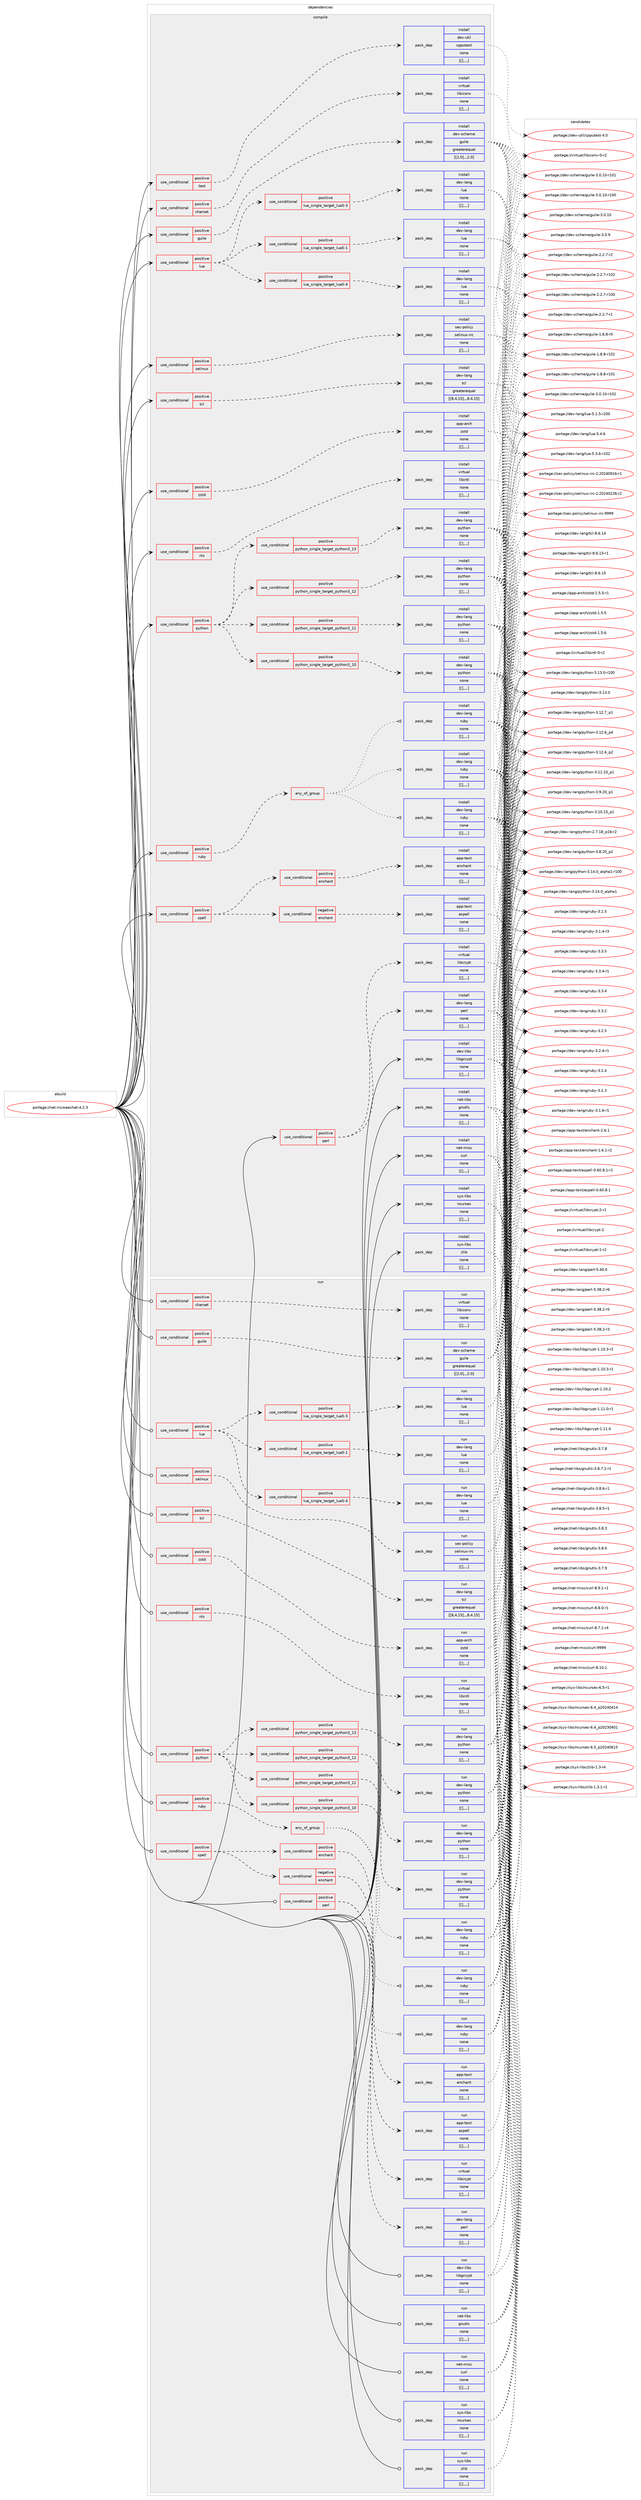 digraph prolog {

# *************
# Graph options
# *************

newrank=true;
concentrate=true;
compound=true;
graph [rankdir=LR,fontname=Helvetica,fontsize=10,ranksep=1.5];#, ranksep=2.5, nodesep=0.2];
edge  [arrowhead=vee];
node  [fontname=Helvetica,fontsize=10];

# **********
# The ebuild
# **********

subgraph cluster_leftcol {
color=gray;
label=<<i>ebuild</i>>;
id [label="portage://net-irc/weechat-4.2.3", color=red, width=4, href="../net-irc/weechat-4.2.3.svg"];
}

# ****************
# The dependencies
# ****************

subgraph cluster_midcol {
color=gray;
label=<<i>dependencies</i>>;
subgraph cluster_compile {
fillcolor="#eeeeee";
style=filled;
label=<<i>compile</i>>;
subgraph cond99348 {
dependency379916 [label=<<TABLE BORDER="0" CELLBORDER="1" CELLSPACING="0" CELLPADDING="4"><TR><TD ROWSPAN="3" CELLPADDING="10">use_conditional</TD></TR><TR><TD>positive</TD></TR><TR><TD>charset</TD></TR></TABLE>>, shape=none, color=red];
subgraph pack277668 {
dependency379973 [label=<<TABLE BORDER="0" CELLBORDER="1" CELLSPACING="0" CELLPADDING="4" WIDTH="220"><TR><TD ROWSPAN="6" CELLPADDING="30">pack_dep</TD></TR><TR><TD WIDTH="110">install</TD></TR><TR><TD>virtual</TD></TR><TR><TD>libiconv</TD></TR><TR><TD>none</TD></TR><TR><TD>[[],,,,]</TD></TR></TABLE>>, shape=none, color=blue];
}
dependency379916:e -> dependency379973:w [weight=20,style="dashed",arrowhead="vee"];
}
id:e -> dependency379916:w [weight=20,style="solid",arrowhead="vee"];
subgraph cond99377 {
dependency380016 [label=<<TABLE BORDER="0" CELLBORDER="1" CELLSPACING="0" CELLPADDING="4"><TR><TD ROWSPAN="3" CELLPADDING="10">use_conditional</TD></TR><TR><TD>positive</TD></TR><TR><TD>guile</TD></TR></TABLE>>, shape=none, color=red];
subgraph pack277738 {
dependency380041 [label=<<TABLE BORDER="0" CELLBORDER="1" CELLSPACING="0" CELLPADDING="4" WIDTH="220"><TR><TD ROWSPAN="6" CELLPADDING="30">pack_dep</TD></TR><TR><TD WIDTH="110">install</TD></TR><TR><TD>dev-scheme</TD></TR><TR><TD>guile</TD></TR><TR><TD>greaterequal</TD></TR><TR><TD>[[2,0],,,2.0]</TD></TR></TABLE>>, shape=none, color=blue];
}
dependency380016:e -> dependency380041:w [weight=20,style="dashed",arrowhead="vee"];
}
id:e -> dependency380016:w [weight=20,style="solid",arrowhead="vee"];
subgraph cond99407 {
dependency380110 [label=<<TABLE BORDER="0" CELLBORDER="1" CELLSPACING="0" CELLPADDING="4"><TR><TD ROWSPAN="3" CELLPADDING="10">use_conditional</TD></TR><TR><TD>positive</TD></TR><TR><TD>lua</TD></TR></TABLE>>, shape=none, color=red];
subgraph cond99420 {
dependency380136 [label=<<TABLE BORDER="0" CELLBORDER="1" CELLSPACING="0" CELLPADDING="4"><TR><TD ROWSPAN="3" CELLPADDING="10">use_conditional</TD></TR><TR><TD>positive</TD></TR><TR><TD>lua_single_target_lua5-1</TD></TR></TABLE>>, shape=none, color=red];
subgraph pack277821 {
dependency380242 [label=<<TABLE BORDER="0" CELLBORDER="1" CELLSPACING="0" CELLPADDING="4" WIDTH="220"><TR><TD ROWSPAN="6" CELLPADDING="30">pack_dep</TD></TR><TR><TD WIDTH="110">install</TD></TR><TR><TD>dev-lang</TD></TR><TR><TD>lua</TD></TR><TR><TD>none</TD></TR><TR><TD>[[],,,,]</TD></TR></TABLE>>, shape=none, color=blue];
}
dependency380136:e -> dependency380242:w [weight=20,style="dashed",arrowhead="vee"];
}
dependency380110:e -> dependency380136:w [weight=20,style="dashed",arrowhead="vee"];
subgraph cond99454 {
dependency380271 [label=<<TABLE BORDER="0" CELLBORDER="1" CELLSPACING="0" CELLPADDING="4"><TR><TD ROWSPAN="3" CELLPADDING="10">use_conditional</TD></TR><TR><TD>positive</TD></TR><TR><TD>lua_single_target_lua5-3</TD></TR></TABLE>>, shape=none, color=red];
subgraph pack277907 {
dependency380306 [label=<<TABLE BORDER="0" CELLBORDER="1" CELLSPACING="0" CELLPADDING="4" WIDTH="220"><TR><TD ROWSPAN="6" CELLPADDING="30">pack_dep</TD></TR><TR><TD WIDTH="110">install</TD></TR><TR><TD>dev-lang</TD></TR><TR><TD>lua</TD></TR><TR><TD>none</TD></TR><TR><TD>[[],,,,]</TD></TR></TABLE>>, shape=none, color=blue];
}
dependency380271:e -> dependency380306:w [weight=20,style="dashed",arrowhead="vee"];
}
dependency380110:e -> dependency380271:w [weight=20,style="dashed",arrowhead="vee"];
subgraph cond99482 {
dependency380337 [label=<<TABLE BORDER="0" CELLBORDER="1" CELLSPACING="0" CELLPADDING="4"><TR><TD ROWSPAN="3" CELLPADDING="10">use_conditional</TD></TR><TR><TD>positive</TD></TR><TR><TD>lua_single_target_lua5-4</TD></TR></TABLE>>, shape=none, color=red];
subgraph pack277972 {
dependency380407 [label=<<TABLE BORDER="0" CELLBORDER="1" CELLSPACING="0" CELLPADDING="4" WIDTH="220"><TR><TD ROWSPAN="6" CELLPADDING="30">pack_dep</TD></TR><TR><TD WIDTH="110">install</TD></TR><TR><TD>dev-lang</TD></TR><TR><TD>lua</TD></TR><TR><TD>none</TD></TR><TR><TD>[[],,,,]</TD></TR></TABLE>>, shape=none, color=blue];
}
dependency380337:e -> dependency380407:w [weight=20,style="dashed",arrowhead="vee"];
}
dependency380110:e -> dependency380337:w [weight=20,style="dashed",arrowhead="vee"];
}
id:e -> dependency380110:w [weight=20,style="solid",arrowhead="vee"];
subgraph cond99512 {
dependency380504 [label=<<TABLE BORDER="0" CELLBORDER="1" CELLSPACING="0" CELLPADDING="4"><TR><TD ROWSPAN="3" CELLPADDING="10">use_conditional</TD></TR><TR><TD>positive</TD></TR><TR><TD>nls</TD></TR></TABLE>>, shape=none, color=red];
subgraph pack278053 {
dependency380505 [label=<<TABLE BORDER="0" CELLBORDER="1" CELLSPACING="0" CELLPADDING="4" WIDTH="220"><TR><TD ROWSPAN="6" CELLPADDING="30">pack_dep</TD></TR><TR><TD WIDTH="110">install</TD></TR><TR><TD>virtual</TD></TR><TR><TD>libintl</TD></TR><TR><TD>none</TD></TR><TR><TD>[[],,,,]</TD></TR></TABLE>>, shape=none, color=blue];
}
dependency380504:e -> dependency380505:w [weight=20,style="dashed",arrowhead="vee"];
}
id:e -> dependency380504:w [weight=20,style="solid",arrowhead="vee"];
subgraph cond99536 {
dependency380508 [label=<<TABLE BORDER="0" CELLBORDER="1" CELLSPACING="0" CELLPADDING="4"><TR><TD ROWSPAN="3" CELLPADDING="10">use_conditional</TD></TR><TR><TD>positive</TD></TR><TR><TD>perl</TD></TR></TABLE>>, shape=none, color=red];
subgraph pack278056 {
dependency380510 [label=<<TABLE BORDER="0" CELLBORDER="1" CELLSPACING="0" CELLPADDING="4" WIDTH="220"><TR><TD ROWSPAN="6" CELLPADDING="30">pack_dep</TD></TR><TR><TD WIDTH="110">install</TD></TR><TR><TD>dev-lang</TD></TR><TR><TD>perl</TD></TR><TR><TD>none</TD></TR><TR><TD>[[],,,,]</TD></TR></TABLE>>, shape=none, color=blue];
}
dependency380508:e -> dependency380510:w [weight=20,style="dashed",arrowhead="vee"];
subgraph pack278103 {
dependency380580 [label=<<TABLE BORDER="0" CELLBORDER="1" CELLSPACING="0" CELLPADDING="4" WIDTH="220"><TR><TD ROWSPAN="6" CELLPADDING="30">pack_dep</TD></TR><TR><TD WIDTH="110">install</TD></TR><TR><TD>virtual</TD></TR><TR><TD>libcrypt</TD></TR><TR><TD>none</TD></TR><TR><TD>[[],,,,]</TD></TR></TABLE>>, shape=none, color=blue];
}
dependency380508:e -> dependency380580:w [weight=20,style="dashed",arrowhead="vee"];
}
id:e -> dependency380508:w [weight=20,style="solid",arrowhead="vee"];
subgraph cond99562 {
dependency380583 [label=<<TABLE BORDER="0" CELLBORDER="1" CELLSPACING="0" CELLPADDING="4"><TR><TD ROWSPAN="3" CELLPADDING="10">use_conditional</TD></TR><TR><TD>positive</TD></TR><TR><TD>python</TD></TR></TABLE>>, shape=none, color=red];
subgraph cond99563 {
dependency380585 [label=<<TABLE BORDER="0" CELLBORDER="1" CELLSPACING="0" CELLPADDING="4"><TR><TD ROWSPAN="3" CELLPADDING="10">use_conditional</TD></TR><TR><TD>positive</TD></TR><TR><TD>python_single_target_python3_10</TD></TR></TABLE>>, shape=none, color=red];
subgraph pack278117 {
dependency380623 [label=<<TABLE BORDER="0" CELLBORDER="1" CELLSPACING="0" CELLPADDING="4" WIDTH="220"><TR><TD ROWSPAN="6" CELLPADDING="30">pack_dep</TD></TR><TR><TD WIDTH="110">install</TD></TR><TR><TD>dev-lang</TD></TR><TR><TD>python</TD></TR><TR><TD>none</TD></TR><TR><TD>[[],,,,]</TD></TR></TABLE>>, shape=none, color=blue];
}
dependency380585:e -> dependency380623:w [weight=20,style="dashed",arrowhead="vee"];
}
dependency380583:e -> dependency380585:w [weight=20,style="dashed",arrowhead="vee"];
subgraph cond99577 {
dependency380645 [label=<<TABLE BORDER="0" CELLBORDER="1" CELLSPACING="0" CELLPADDING="4"><TR><TD ROWSPAN="3" CELLPADDING="10">use_conditional</TD></TR><TR><TD>positive</TD></TR><TR><TD>python_single_target_python3_11</TD></TR></TABLE>>, shape=none, color=red];
subgraph pack278154 {
dependency380666 [label=<<TABLE BORDER="0" CELLBORDER="1" CELLSPACING="0" CELLPADDING="4" WIDTH="220"><TR><TD ROWSPAN="6" CELLPADDING="30">pack_dep</TD></TR><TR><TD WIDTH="110">install</TD></TR><TR><TD>dev-lang</TD></TR><TR><TD>python</TD></TR><TR><TD>none</TD></TR><TR><TD>[[],,,,]</TD></TR></TABLE>>, shape=none, color=blue];
}
dependency380645:e -> dependency380666:w [weight=20,style="dashed",arrowhead="vee"];
}
dependency380583:e -> dependency380645:w [weight=20,style="dashed",arrowhead="vee"];
subgraph cond99603 {
dependency380722 [label=<<TABLE BORDER="0" CELLBORDER="1" CELLSPACING="0" CELLPADDING="4"><TR><TD ROWSPAN="3" CELLPADDING="10">use_conditional</TD></TR><TR><TD>positive</TD></TR><TR><TD>python_single_target_python3_12</TD></TR></TABLE>>, shape=none, color=red];
subgraph pack278204 {
dependency380759 [label=<<TABLE BORDER="0" CELLBORDER="1" CELLSPACING="0" CELLPADDING="4" WIDTH="220"><TR><TD ROWSPAN="6" CELLPADDING="30">pack_dep</TD></TR><TR><TD WIDTH="110">install</TD></TR><TR><TD>dev-lang</TD></TR><TR><TD>python</TD></TR><TR><TD>none</TD></TR><TR><TD>[[],,,,]</TD></TR></TABLE>>, shape=none, color=blue];
}
dependency380722:e -> dependency380759:w [weight=20,style="dashed",arrowhead="vee"];
}
dependency380583:e -> dependency380722:w [weight=20,style="dashed",arrowhead="vee"];
subgraph cond99647 {
dependency380863 [label=<<TABLE BORDER="0" CELLBORDER="1" CELLSPACING="0" CELLPADDING="4"><TR><TD ROWSPAN="3" CELLPADDING="10">use_conditional</TD></TR><TR><TD>positive</TD></TR><TR><TD>python_single_target_python3_13</TD></TR></TABLE>>, shape=none, color=red];
subgraph pack278281 {
dependency380866 [label=<<TABLE BORDER="0" CELLBORDER="1" CELLSPACING="0" CELLPADDING="4" WIDTH="220"><TR><TD ROWSPAN="6" CELLPADDING="30">pack_dep</TD></TR><TR><TD WIDTH="110">install</TD></TR><TR><TD>dev-lang</TD></TR><TR><TD>python</TD></TR><TR><TD>none</TD></TR><TR><TD>[[],,,,]</TD></TR></TABLE>>, shape=none, color=blue];
}
dependency380863:e -> dependency380866:w [weight=20,style="dashed",arrowhead="vee"];
}
dependency380583:e -> dependency380863:w [weight=20,style="dashed",arrowhead="vee"];
}
id:e -> dependency380583:w [weight=20,style="solid",arrowhead="vee"];
subgraph cond99677 {
dependency380896 [label=<<TABLE BORDER="0" CELLBORDER="1" CELLSPACING="0" CELLPADDING="4"><TR><TD ROWSPAN="3" CELLPADDING="10">use_conditional</TD></TR><TR><TD>positive</TD></TR><TR><TD>ruby</TD></TR></TABLE>>, shape=none, color=red];
subgraph any2747 {
dependency380953 [label=<<TABLE BORDER="0" CELLBORDER="1" CELLSPACING="0" CELLPADDING="4"><TR><TD CELLPADDING="10">any_of_group</TD></TR></TABLE>>, shape=none, color=red];subgraph pack278342 {
dependency380975 [label=<<TABLE BORDER="0" CELLBORDER="1" CELLSPACING="0" CELLPADDING="4" WIDTH="220"><TR><TD ROWSPAN="6" CELLPADDING="30">pack_dep</TD></TR><TR><TD WIDTH="110">install</TD></TR><TR><TD>dev-lang</TD></TR><TR><TD>ruby</TD></TR><TR><TD>none</TD></TR><TR><TD>[[],,,,]</TD></TR></TABLE>>, shape=none, color=blue];
}
dependency380953:e -> dependency380975:w [weight=20,style="dotted",arrowhead="oinv"];
subgraph pack278383 {
dependency381019 [label=<<TABLE BORDER="0" CELLBORDER="1" CELLSPACING="0" CELLPADDING="4" WIDTH="220"><TR><TD ROWSPAN="6" CELLPADDING="30">pack_dep</TD></TR><TR><TD WIDTH="110">install</TD></TR><TR><TD>dev-lang</TD></TR><TR><TD>ruby</TD></TR><TR><TD>none</TD></TR><TR><TD>[[],,,,]</TD></TR></TABLE>>, shape=none, color=blue];
}
dependency380953:e -> dependency381019:w [weight=20,style="dotted",arrowhead="oinv"];
subgraph pack278386 {
dependency381061 [label=<<TABLE BORDER="0" CELLBORDER="1" CELLSPACING="0" CELLPADDING="4" WIDTH="220"><TR><TD ROWSPAN="6" CELLPADDING="30">pack_dep</TD></TR><TR><TD WIDTH="110">install</TD></TR><TR><TD>dev-lang</TD></TR><TR><TD>ruby</TD></TR><TR><TD>none</TD></TR><TR><TD>[[],,,,]</TD></TR></TABLE>>, shape=none, color=blue];
}
dependency380953:e -> dependency381061:w [weight=20,style="dotted",arrowhead="oinv"];
}
dependency380896:e -> dependency380953:w [weight=20,style="dashed",arrowhead="vee"];
}
id:e -> dependency380896:w [weight=20,style="solid",arrowhead="vee"];
subgraph cond99735 {
dependency381088 [label=<<TABLE BORDER="0" CELLBORDER="1" CELLSPACING="0" CELLPADDING="4"><TR><TD ROWSPAN="3" CELLPADDING="10">use_conditional</TD></TR><TR><TD>positive</TD></TR><TR><TD>selinux</TD></TR></TABLE>>, shape=none, color=red];
subgraph pack278427 {
dependency381106 [label=<<TABLE BORDER="0" CELLBORDER="1" CELLSPACING="0" CELLPADDING="4" WIDTH="220"><TR><TD ROWSPAN="6" CELLPADDING="30">pack_dep</TD></TR><TR><TD WIDTH="110">install</TD></TR><TR><TD>sec-policy</TD></TR><TR><TD>selinux-irc</TD></TR><TR><TD>none</TD></TR><TR><TD>[[],,,,]</TD></TR></TABLE>>, shape=none, color=blue];
}
dependency381088:e -> dependency381106:w [weight=20,style="dashed",arrowhead="vee"];
}
id:e -> dependency381088:w [weight=20,style="solid",arrowhead="vee"];
subgraph cond99742 {
dependency381111 [label=<<TABLE BORDER="0" CELLBORDER="1" CELLSPACING="0" CELLPADDING="4"><TR><TD ROWSPAN="3" CELLPADDING="10">use_conditional</TD></TR><TR><TD>positive</TD></TR><TR><TD>spell</TD></TR></TABLE>>, shape=none, color=red];
subgraph cond99743 {
dependency381114 [label=<<TABLE BORDER="0" CELLBORDER="1" CELLSPACING="0" CELLPADDING="4"><TR><TD ROWSPAN="3" CELLPADDING="10">use_conditional</TD></TR><TR><TD>positive</TD></TR><TR><TD>enchant</TD></TR></TABLE>>, shape=none, color=red];
subgraph pack278439 {
dependency381116 [label=<<TABLE BORDER="0" CELLBORDER="1" CELLSPACING="0" CELLPADDING="4" WIDTH="220"><TR><TD ROWSPAN="6" CELLPADDING="30">pack_dep</TD></TR><TR><TD WIDTH="110">install</TD></TR><TR><TD>app-text</TD></TR><TR><TD>enchant</TD></TR><TR><TD>none</TD></TR><TR><TD>[[],,,,]</TD></TR></TABLE>>, shape=none, color=blue];
}
dependency381114:e -> dependency381116:w [weight=20,style="dashed",arrowhead="vee"];
}
dependency381111:e -> dependency381114:w [weight=20,style="dashed",arrowhead="vee"];
subgraph cond99751 {
dependency381134 [label=<<TABLE BORDER="0" CELLBORDER="1" CELLSPACING="0" CELLPADDING="4"><TR><TD ROWSPAN="3" CELLPADDING="10">use_conditional</TD></TR><TR><TD>negative</TD></TR><TR><TD>enchant</TD></TR></TABLE>>, shape=none, color=red];
subgraph pack278457 {
dependency381185 [label=<<TABLE BORDER="0" CELLBORDER="1" CELLSPACING="0" CELLPADDING="4" WIDTH="220"><TR><TD ROWSPAN="6" CELLPADDING="30">pack_dep</TD></TR><TR><TD WIDTH="110">install</TD></TR><TR><TD>app-text</TD></TR><TR><TD>aspell</TD></TR><TR><TD>none</TD></TR><TR><TD>[[],,,,]</TD></TR></TABLE>>, shape=none, color=blue];
}
dependency381134:e -> dependency381185:w [weight=20,style="dashed",arrowhead="vee"];
}
dependency381111:e -> dependency381134:w [weight=20,style="dashed",arrowhead="vee"];
}
id:e -> dependency381111:w [weight=20,style="solid",arrowhead="vee"];
subgraph cond99788 {
dependency381270 [label=<<TABLE BORDER="0" CELLBORDER="1" CELLSPACING="0" CELLPADDING="4"><TR><TD ROWSPAN="3" CELLPADDING="10">use_conditional</TD></TR><TR><TD>positive</TD></TR><TR><TD>tcl</TD></TR></TABLE>>, shape=none, color=red];
subgraph pack278558 {
dependency381313 [label=<<TABLE BORDER="0" CELLBORDER="1" CELLSPACING="0" CELLPADDING="4" WIDTH="220"><TR><TD ROWSPAN="6" CELLPADDING="30">pack_dep</TD></TR><TR><TD WIDTH="110">install</TD></TR><TR><TD>dev-lang</TD></TR><TR><TD>tcl</TD></TR><TR><TD>greaterequal</TD></TR><TR><TD>[[8,4,15],,,8.4.15]</TD></TR></TABLE>>, shape=none, color=blue];
}
dependency381270:e -> dependency381313:w [weight=20,style="dashed",arrowhead="vee"];
}
id:e -> dependency381270:w [weight=20,style="solid",arrowhead="vee"];
subgraph cond99813 {
dependency381315 [label=<<TABLE BORDER="0" CELLBORDER="1" CELLSPACING="0" CELLPADDING="4"><TR><TD ROWSPAN="3" CELLPADDING="10">use_conditional</TD></TR><TR><TD>positive</TD></TR><TR><TD>test</TD></TR></TABLE>>, shape=none, color=red];
subgraph pack278570 {
dependency381317 [label=<<TABLE BORDER="0" CELLBORDER="1" CELLSPACING="0" CELLPADDING="4" WIDTH="220"><TR><TD ROWSPAN="6" CELLPADDING="30">pack_dep</TD></TR><TR><TD WIDTH="110">install</TD></TR><TR><TD>dev-util</TD></TR><TR><TD>cpputest</TD></TR><TR><TD>none</TD></TR><TR><TD>[[],,,,]</TD></TR></TABLE>>, shape=none, color=blue];
}
dependency381315:e -> dependency381317:w [weight=20,style="dashed",arrowhead="vee"];
}
id:e -> dependency381315:w [weight=20,style="solid",arrowhead="vee"];
subgraph cond99830 {
dependency381376 [label=<<TABLE BORDER="0" CELLBORDER="1" CELLSPACING="0" CELLPADDING="4"><TR><TD ROWSPAN="3" CELLPADDING="10">use_conditional</TD></TR><TR><TD>positive</TD></TR><TR><TD>zstd</TD></TR></TABLE>>, shape=none, color=red];
subgraph pack278619 {
dependency381395 [label=<<TABLE BORDER="0" CELLBORDER="1" CELLSPACING="0" CELLPADDING="4" WIDTH="220"><TR><TD ROWSPAN="6" CELLPADDING="30">pack_dep</TD></TR><TR><TD WIDTH="110">install</TD></TR><TR><TD>app-arch</TD></TR><TR><TD>zstd</TD></TR><TR><TD>none</TD></TR><TR><TD>[[],,,,]</TD></TR></TABLE>>, shape=none, color=blue];
}
dependency381376:e -> dependency381395:w [weight=20,style="dashed",arrowhead="vee"];
}
id:e -> dependency381376:w [weight=20,style="solid",arrowhead="vee"];
subgraph pack278621 {
dependency381401 [label=<<TABLE BORDER="0" CELLBORDER="1" CELLSPACING="0" CELLPADDING="4" WIDTH="220"><TR><TD ROWSPAN="6" CELLPADDING="30">pack_dep</TD></TR><TR><TD WIDTH="110">install</TD></TR><TR><TD>dev-libs</TD></TR><TR><TD>libgcrypt</TD></TR><TR><TD>none</TD></TR><TR><TD>[[],,,,]</TD></TR></TABLE>>, shape=none, color=blue];
}
id:e -> dependency381401:w [weight=20,style="solid",arrowhead="vee"];
subgraph pack278630 {
dependency381414 [label=<<TABLE BORDER="0" CELLBORDER="1" CELLSPACING="0" CELLPADDING="4" WIDTH="220"><TR><TD ROWSPAN="6" CELLPADDING="30">pack_dep</TD></TR><TR><TD WIDTH="110">install</TD></TR><TR><TD>net-libs</TD></TR><TR><TD>gnutls</TD></TR><TR><TD>none</TD></TR><TR><TD>[[],,,,]</TD></TR></TABLE>>, shape=none, color=blue];
}
id:e -> dependency381414:w [weight=20,style="solid",arrowhead="vee"];
subgraph pack278633 {
dependency381419 [label=<<TABLE BORDER="0" CELLBORDER="1" CELLSPACING="0" CELLPADDING="4" WIDTH="220"><TR><TD ROWSPAN="6" CELLPADDING="30">pack_dep</TD></TR><TR><TD WIDTH="110">install</TD></TR><TR><TD>net-misc</TD></TR><TR><TD>curl</TD></TR><TR><TD>none</TD></TR><TR><TD>[[],,,,]</TD></TR></TABLE>>, shape=none, color=blue];
}
id:e -> dependency381419:w [weight=20,style="solid",arrowhead="vee"];
subgraph pack278650 {
dependency381460 [label=<<TABLE BORDER="0" CELLBORDER="1" CELLSPACING="0" CELLPADDING="4" WIDTH="220"><TR><TD ROWSPAN="6" CELLPADDING="30">pack_dep</TD></TR><TR><TD WIDTH="110">install</TD></TR><TR><TD>sys-libs</TD></TR><TR><TD>ncurses</TD></TR><TR><TD>none</TD></TR><TR><TD>[[],,,,]</TD></TR></TABLE>>, shape=none, color=blue];
}
id:e -> dependency381460:w [weight=20,style="solid",arrowhead="vee"];
subgraph pack278659 {
dependency381490 [label=<<TABLE BORDER="0" CELLBORDER="1" CELLSPACING="0" CELLPADDING="4" WIDTH="220"><TR><TD ROWSPAN="6" CELLPADDING="30">pack_dep</TD></TR><TR><TD WIDTH="110">install</TD></TR><TR><TD>sys-libs</TD></TR><TR><TD>zlib</TD></TR><TR><TD>none</TD></TR><TR><TD>[[],,,,]</TD></TR></TABLE>>, shape=none, color=blue];
}
id:e -> dependency381490:w [weight=20,style="solid",arrowhead="vee"];
}
subgraph cluster_compileandrun {
fillcolor="#eeeeee";
style=filled;
label=<<i>compile and run</i>>;
}
subgraph cluster_run {
fillcolor="#eeeeee";
style=filled;
label=<<i>run</i>>;
subgraph cond99878 {
dependency381562 [label=<<TABLE BORDER="0" CELLBORDER="1" CELLSPACING="0" CELLPADDING="4"><TR><TD ROWSPAN="3" CELLPADDING="10">use_conditional</TD></TR><TR><TD>positive</TD></TR><TR><TD>charset</TD></TR></TABLE>>, shape=none, color=red];
subgraph pack278761 {
dependency381626 [label=<<TABLE BORDER="0" CELLBORDER="1" CELLSPACING="0" CELLPADDING="4" WIDTH="220"><TR><TD ROWSPAN="6" CELLPADDING="30">pack_dep</TD></TR><TR><TD WIDTH="110">run</TD></TR><TR><TD>virtual</TD></TR><TR><TD>libiconv</TD></TR><TR><TD>none</TD></TR><TR><TD>[[],,,,]</TD></TR></TABLE>>, shape=none, color=blue];
}
dependency381562:e -> dependency381626:w [weight=20,style="dashed",arrowhead="vee"];
}
id:e -> dependency381562:w [weight=20,style="solid",arrowhead="odot"];
subgraph cond99932 {
dependency381664 [label=<<TABLE BORDER="0" CELLBORDER="1" CELLSPACING="0" CELLPADDING="4"><TR><TD ROWSPAN="3" CELLPADDING="10">use_conditional</TD></TR><TR><TD>positive</TD></TR><TR><TD>guile</TD></TR></TABLE>>, shape=none, color=red];
subgraph pack278822 {
dependency381725 [label=<<TABLE BORDER="0" CELLBORDER="1" CELLSPACING="0" CELLPADDING="4" WIDTH="220"><TR><TD ROWSPAN="6" CELLPADDING="30">pack_dep</TD></TR><TR><TD WIDTH="110">run</TD></TR><TR><TD>dev-scheme</TD></TR><TR><TD>guile</TD></TR><TR><TD>greaterequal</TD></TR><TR><TD>[[2,0],,,2.0]</TD></TR></TABLE>>, shape=none, color=blue];
}
dependency381664:e -> dependency381725:w [weight=20,style="dashed",arrowhead="vee"];
}
id:e -> dependency381664:w [weight=20,style="solid",arrowhead="odot"];
subgraph cond99964 {
dependency381748 [label=<<TABLE BORDER="0" CELLBORDER="1" CELLSPACING="0" CELLPADDING="4"><TR><TD ROWSPAN="3" CELLPADDING="10">use_conditional</TD></TR><TR><TD>positive</TD></TR><TR><TD>lua</TD></TR></TABLE>>, shape=none, color=red];
subgraph cond99965 {
dependency381751 [label=<<TABLE BORDER="0" CELLBORDER="1" CELLSPACING="0" CELLPADDING="4"><TR><TD ROWSPAN="3" CELLPADDING="10">use_conditional</TD></TR><TR><TD>positive</TD></TR><TR><TD>lua_single_target_lua5-1</TD></TR></TABLE>>, shape=none, color=red];
subgraph pack278847 {
dependency381754 [label=<<TABLE BORDER="0" CELLBORDER="1" CELLSPACING="0" CELLPADDING="4" WIDTH="220"><TR><TD ROWSPAN="6" CELLPADDING="30">pack_dep</TD></TR><TR><TD WIDTH="110">run</TD></TR><TR><TD>dev-lang</TD></TR><TR><TD>lua</TD></TR><TR><TD>none</TD></TR><TR><TD>[[],,,,]</TD></TR></TABLE>>, shape=none, color=blue];
}
dependency381751:e -> dependency381754:w [weight=20,style="dashed",arrowhead="vee"];
}
dependency381748:e -> dependency381751:w [weight=20,style="dashed",arrowhead="vee"];
subgraph cond99975 {
dependency381783 [label=<<TABLE BORDER="0" CELLBORDER="1" CELLSPACING="0" CELLPADDING="4"><TR><TD ROWSPAN="3" CELLPADDING="10">use_conditional</TD></TR><TR><TD>positive</TD></TR><TR><TD>lua_single_target_lua5-3</TD></TR></TABLE>>, shape=none, color=red];
subgraph pack278876 {
dependency381798 [label=<<TABLE BORDER="0" CELLBORDER="1" CELLSPACING="0" CELLPADDING="4" WIDTH="220"><TR><TD ROWSPAN="6" CELLPADDING="30">pack_dep</TD></TR><TR><TD WIDTH="110">run</TD></TR><TR><TD>dev-lang</TD></TR><TR><TD>lua</TD></TR><TR><TD>none</TD></TR><TR><TD>[[],,,,]</TD></TR></TABLE>>, shape=none, color=blue];
}
dependency381783:e -> dependency381798:w [weight=20,style="dashed",arrowhead="vee"];
}
dependency381748:e -> dependency381783:w [weight=20,style="dashed",arrowhead="vee"];
subgraph cond99989 {
dependency381823 [label=<<TABLE BORDER="0" CELLBORDER="1" CELLSPACING="0" CELLPADDING="4"><TR><TD ROWSPAN="3" CELLPADDING="10">use_conditional</TD></TR><TR><TD>positive</TD></TR><TR><TD>lua_single_target_lua5-4</TD></TR></TABLE>>, shape=none, color=red];
subgraph pack278898 {
dependency381824 [label=<<TABLE BORDER="0" CELLBORDER="1" CELLSPACING="0" CELLPADDING="4" WIDTH="220"><TR><TD ROWSPAN="6" CELLPADDING="30">pack_dep</TD></TR><TR><TD WIDTH="110">run</TD></TR><TR><TD>dev-lang</TD></TR><TR><TD>lua</TD></TR><TR><TD>none</TD></TR><TR><TD>[[],,,,]</TD></TR></TABLE>>, shape=none, color=blue];
}
dependency381823:e -> dependency381824:w [weight=20,style="dashed",arrowhead="vee"];
}
dependency381748:e -> dependency381823:w [weight=20,style="dashed",arrowhead="vee"];
}
id:e -> dependency381748:w [weight=20,style="solid",arrowhead="odot"];
subgraph cond99995 {
dependency381872 [label=<<TABLE BORDER="0" CELLBORDER="1" CELLSPACING="0" CELLPADDING="4"><TR><TD ROWSPAN="3" CELLPADDING="10">use_conditional</TD></TR><TR><TD>positive</TD></TR><TR><TD>nls</TD></TR></TABLE>>, shape=none, color=red];
subgraph pack278931 {
dependency381876 [label=<<TABLE BORDER="0" CELLBORDER="1" CELLSPACING="0" CELLPADDING="4" WIDTH="220"><TR><TD ROWSPAN="6" CELLPADDING="30">pack_dep</TD></TR><TR><TD WIDTH="110">run</TD></TR><TR><TD>virtual</TD></TR><TR><TD>libintl</TD></TR><TR><TD>none</TD></TR><TR><TD>[[],,,,]</TD></TR></TABLE>>, shape=none, color=blue];
}
dependency381872:e -> dependency381876:w [weight=20,style="dashed",arrowhead="vee"];
}
id:e -> dependency381872:w [weight=20,style="solid",arrowhead="odot"];
subgraph cond100018 {
dependency381898 [label=<<TABLE BORDER="0" CELLBORDER="1" CELLSPACING="0" CELLPADDING="4"><TR><TD ROWSPAN="3" CELLPADDING="10">use_conditional</TD></TR><TR><TD>positive</TD></TR><TR><TD>perl</TD></TR></TABLE>>, shape=none, color=red];
subgraph pack279000 {
dependency381981 [label=<<TABLE BORDER="0" CELLBORDER="1" CELLSPACING="0" CELLPADDING="4" WIDTH="220"><TR><TD ROWSPAN="6" CELLPADDING="30">pack_dep</TD></TR><TR><TD WIDTH="110">run</TD></TR><TR><TD>dev-lang</TD></TR><TR><TD>perl</TD></TR><TR><TD>none</TD></TR><TR><TD>[[],,,,]</TD></TR></TABLE>>, shape=none, color=blue];
}
dependency381898:e -> dependency381981:w [weight=20,style="dashed",arrowhead="vee"];
subgraph pack279001 {
dependency381994 [label=<<TABLE BORDER="0" CELLBORDER="1" CELLSPACING="0" CELLPADDING="4" WIDTH="220"><TR><TD ROWSPAN="6" CELLPADDING="30">pack_dep</TD></TR><TR><TD WIDTH="110">run</TD></TR><TR><TD>virtual</TD></TR><TR><TD>libcrypt</TD></TR><TR><TD>none</TD></TR><TR><TD>[[],,,,]</TD></TR></TABLE>>, shape=none, color=blue];
}
dependency381898:e -> dependency381994:w [weight=20,style="dashed",arrowhead="vee"];
}
id:e -> dependency381898:w [weight=20,style="solid",arrowhead="odot"];
subgraph cond100050 {
dependency382029 [label=<<TABLE BORDER="0" CELLBORDER="1" CELLSPACING="0" CELLPADDING="4"><TR><TD ROWSPAN="3" CELLPADDING="10">use_conditional</TD></TR><TR><TD>positive</TD></TR><TR><TD>python</TD></TR></TABLE>>, shape=none, color=red];
subgraph cond100066 {
dependency382087 [label=<<TABLE BORDER="0" CELLBORDER="1" CELLSPACING="0" CELLPADDING="4"><TR><TD ROWSPAN="3" CELLPADDING="10">use_conditional</TD></TR><TR><TD>positive</TD></TR><TR><TD>python_single_target_python3_10</TD></TR></TABLE>>, shape=none, color=red];
subgraph pack279070 {
dependency382100 [label=<<TABLE BORDER="0" CELLBORDER="1" CELLSPACING="0" CELLPADDING="4" WIDTH="220"><TR><TD ROWSPAN="6" CELLPADDING="30">pack_dep</TD></TR><TR><TD WIDTH="110">run</TD></TR><TR><TD>dev-lang</TD></TR><TR><TD>python</TD></TR><TR><TD>none</TD></TR><TR><TD>[[],,,,]</TD></TR></TABLE>>, shape=none, color=blue];
}
dependency382087:e -> dependency382100:w [weight=20,style="dashed",arrowhead="vee"];
}
dependency382029:e -> dependency382087:w [weight=20,style="dashed",arrowhead="vee"];
subgraph cond100088 {
dependency382134 [label=<<TABLE BORDER="0" CELLBORDER="1" CELLSPACING="0" CELLPADDING="4"><TR><TD ROWSPAN="3" CELLPADDING="10">use_conditional</TD></TR><TR><TD>positive</TD></TR><TR><TD>python_single_target_python3_11</TD></TR></TABLE>>, shape=none, color=red];
subgraph pack279100 {
dependency382137 [label=<<TABLE BORDER="0" CELLBORDER="1" CELLSPACING="0" CELLPADDING="4" WIDTH="220"><TR><TD ROWSPAN="6" CELLPADDING="30">pack_dep</TD></TR><TR><TD WIDTH="110">run</TD></TR><TR><TD>dev-lang</TD></TR><TR><TD>python</TD></TR><TR><TD>none</TD></TR><TR><TD>[[],,,,]</TD></TR></TABLE>>, shape=none, color=blue];
}
dependency382134:e -> dependency382137:w [weight=20,style="dashed",arrowhead="vee"];
}
dependency382029:e -> dependency382134:w [weight=20,style="dashed",arrowhead="vee"];
subgraph cond100097 {
dependency382152 [label=<<TABLE BORDER="0" CELLBORDER="1" CELLSPACING="0" CELLPADDING="4"><TR><TD ROWSPAN="3" CELLPADDING="10">use_conditional</TD></TR><TR><TD>positive</TD></TR><TR><TD>python_single_target_python3_12</TD></TR></TABLE>>, shape=none, color=red];
subgraph pack279128 {
dependency382183 [label=<<TABLE BORDER="0" CELLBORDER="1" CELLSPACING="0" CELLPADDING="4" WIDTH="220"><TR><TD ROWSPAN="6" CELLPADDING="30">pack_dep</TD></TR><TR><TD WIDTH="110">run</TD></TR><TR><TD>dev-lang</TD></TR><TR><TD>python</TD></TR><TR><TD>none</TD></TR><TR><TD>[[],,,,]</TD></TR></TABLE>>, shape=none, color=blue];
}
dependency382152:e -> dependency382183:w [weight=20,style="dashed",arrowhead="vee"];
}
dependency382029:e -> dependency382152:w [weight=20,style="dashed",arrowhead="vee"];
subgraph cond100121 {
dependency382219 [label=<<TABLE BORDER="0" CELLBORDER="1" CELLSPACING="0" CELLPADDING="4"><TR><TD ROWSPAN="3" CELLPADDING="10">use_conditional</TD></TR><TR><TD>positive</TD></TR><TR><TD>python_single_target_python3_13</TD></TR></TABLE>>, shape=none, color=red];
subgraph pack279174 {
dependency382251 [label=<<TABLE BORDER="0" CELLBORDER="1" CELLSPACING="0" CELLPADDING="4" WIDTH="220"><TR><TD ROWSPAN="6" CELLPADDING="30">pack_dep</TD></TR><TR><TD WIDTH="110">run</TD></TR><TR><TD>dev-lang</TD></TR><TR><TD>python</TD></TR><TR><TD>none</TD></TR><TR><TD>[[],,,,]</TD></TR></TABLE>>, shape=none, color=blue];
}
dependency382219:e -> dependency382251:w [weight=20,style="dashed",arrowhead="vee"];
}
dependency382029:e -> dependency382219:w [weight=20,style="dashed",arrowhead="vee"];
}
id:e -> dependency382029:w [weight=20,style="solid",arrowhead="odot"];
subgraph cond100131 {
dependency382287 [label=<<TABLE BORDER="0" CELLBORDER="1" CELLSPACING="0" CELLPADDING="4"><TR><TD ROWSPAN="3" CELLPADDING="10">use_conditional</TD></TR><TR><TD>positive</TD></TR><TR><TD>ruby</TD></TR></TABLE>>, shape=none, color=red];
subgraph any2756 {
dependency382318 [label=<<TABLE BORDER="0" CELLBORDER="1" CELLSPACING="0" CELLPADDING="4"><TR><TD CELLPADDING="10">any_of_group</TD></TR></TABLE>>, shape=none, color=red];subgraph pack279259 {
dependency382352 [label=<<TABLE BORDER="0" CELLBORDER="1" CELLSPACING="0" CELLPADDING="4" WIDTH="220"><TR><TD ROWSPAN="6" CELLPADDING="30">pack_dep</TD></TR><TR><TD WIDTH="110">run</TD></TR><TR><TD>dev-lang</TD></TR><TR><TD>ruby</TD></TR><TR><TD>none</TD></TR><TR><TD>[[],,,,]</TD></TR></TABLE>>, shape=none, color=blue];
}
dependency382318:e -> dependency382352:w [weight=20,style="dotted",arrowhead="oinv"];
subgraph pack279302 {
dependency382408 [label=<<TABLE BORDER="0" CELLBORDER="1" CELLSPACING="0" CELLPADDING="4" WIDTH="220"><TR><TD ROWSPAN="6" CELLPADDING="30">pack_dep</TD></TR><TR><TD WIDTH="110">run</TD></TR><TR><TD>dev-lang</TD></TR><TR><TD>ruby</TD></TR><TR><TD>none</TD></TR><TR><TD>[[],,,,]</TD></TR></TABLE>>, shape=none, color=blue];
}
dependency382318:e -> dependency382408:w [weight=20,style="dotted",arrowhead="oinv"];
subgraph pack279312 {
dependency382428 [label=<<TABLE BORDER="0" CELLBORDER="1" CELLSPACING="0" CELLPADDING="4" WIDTH="220"><TR><TD ROWSPAN="6" CELLPADDING="30">pack_dep</TD></TR><TR><TD WIDTH="110">run</TD></TR><TR><TD>dev-lang</TD></TR><TR><TD>ruby</TD></TR><TR><TD>none</TD></TR><TR><TD>[[],,,,]</TD></TR></TABLE>>, shape=none, color=blue];
}
dependency382318:e -> dependency382428:w [weight=20,style="dotted",arrowhead="oinv"];
}
dependency382287:e -> dependency382318:w [weight=20,style="dashed",arrowhead="vee"];
}
id:e -> dependency382287:w [weight=20,style="solid",arrowhead="odot"];
subgraph cond100203 {
dependency382501 [label=<<TABLE BORDER="0" CELLBORDER="1" CELLSPACING="0" CELLPADDING="4"><TR><TD ROWSPAN="3" CELLPADDING="10">use_conditional</TD></TR><TR><TD>positive</TD></TR><TR><TD>selinux</TD></TR></TABLE>>, shape=none, color=red];
subgraph pack279367 {
dependency382518 [label=<<TABLE BORDER="0" CELLBORDER="1" CELLSPACING="0" CELLPADDING="4" WIDTH="220"><TR><TD ROWSPAN="6" CELLPADDING="30">pack_dep</TD></TR><TR><TD WIDTH="110">run</TD></TR><TR><TD>sec-policy</TD></TR><TR><TD>selinux-irc</TD></TR><TR><TD>none</TD></TR><TR><TD>[[],,,,]</TD></TR></TABLE>>, shape=none, color=blue];
}
dependency382501:e -> dependency382518:w [weight=20,style="dashed",arrowhead="vee"];
}
id:e -> dependency382501:w [weight=20,style="solid",arrowhead="odot"];
subgraph cond100215 {
dependency382540 [label=<<TABLE BORDER="0" CELLBORDER="1" CELLSPACING="0" CELLPADDING="4"><TR><TD ROWSPAN="3" CELLPADDING="10">use_conditional</TD></TR><TR><TD>positive</TD></TR><TR><TD>spell</TD></TR></TABLE>>, shape=none, color=red];
subgraph cond100216 {
dependency382542 [label=<<TABLE BORDER="0" CELLBORDER="1" CELLSPACING="0" CELLPADDING="4"><TR><TD ROWSPAN="3" CELLPADDING="10">use_conditional</TD></TR><TR><TD>positive</TD></TR><TR><TD>enchant</TD></TR></TABLE>>, shape=none, color=red];
subgraph pack279391 {
dependency382576 [label=<<TABLE BORDER="0" CELLBORDER="1" CELLSPACING="0" CELLPADDING="4" WIDTH="220"><TR><TD ROWSPAN="6" CELLPADDING="30">pack_dep</TD></TR><TR><TD WIDTH="110">run</TD></TR><TR><TD>app-text</TD></TR><TR><TD>enchant</TD></TR><TR><TD>none</TD></TR><TR><TD>[[],,,,]</TD></TR></TABLE>>, shape=none, color=blue];
}
dependency382542:e -> dependency382576:w [weight=20,style="dashed",arrowhead="vee"];
}
dependency382540:e -> dependency382542:w [weight=20,style="dashed",arrowhead="vee"];
subgraph cond100239 {
dependency382658 [label=<<TABLE BORDER="0" CELLBORDER="1" CELLSPACING="0" CELLPADDING="4"><TR><TD ROWSPAN="3" CELLPADDING="10">use_conditional</TD></TR><TR><TD>negative</TD></TR><TR><TD>enchant</TD></TR></TABLE>>, shape=none, color=red];
subgraph pack279489 {
dependency382691 [label=<<TABLE BORDER="0" CELLBORDER="1" CELLSPACING="0" CELLPADDING="4" WIDTH="220"><TR><TD ROWSPAN="6" CELLPADDING="30">pack_dep</TD></TR><TR><TD WIDTH="110">run</TD></TR><TR><TD>app-text</TD></TR><TR><TD>aspell</TD></TR><TR><TD>none</TD></TR><TR><TD>[[],,,,]</TD></TR></TABLE>>, shape=none, color=blue];
}
dependency382658:e -> dependency382691:w [weight=20,style="dashed",arrowhead="vee"];
}
dependency382540:e -> dependency382658:w [weight=20,style="dashed",arrowhead="vee"];
}
id:e -> dependency382540:w [weight=20,style="solid",arrowhead="odot"];
subgraph cond100267 {
dependency382724 [label=<<TABLE BORDER="0" CELLBORDER="1" CELLSPACING="0" CELLPADDING="4"><TR><TD ROWSPAN="3" CELLPADDING="10">use_conditional</TD></TR><TR><TD>positive</TD></TR><TR><TD>tcl</TD></TR></TABLE>>, shape=none, color=red];
subgraph pack279516 {
dependency382725 [label=<<TABLE BORDER="0" CELLBORDER="1" CELLSPACING="0" CELLPADDING="4" WIDTH="220"><TR><TD ROWSPAN="6" CELLPADDING="30">pack_dep</TD></TR><TR><TD WIDTH="110">run</TD></TR><TR><TD>dev-lang</TD></TR><TR><TD>tcl</TD></TR><TR><TD>greaterequal</TD></TR><TR><TD>[[8,4,15],,,8.4.15]</TD></TR></TABLE>>, shape=none, color=blue];
}
dependency382724:e -> dependency382725:w [weight=20,style="dashed",arrowhead="vee"];
}
id:e -> dependency382724:w [weight=20,style="solid",arrowhead="odot"];
subgraph cond100281 {
dependency382788 [label=<<TABLE BORDER="0" CELLBORDER="1" CELLSPACING="0" CELLPADDING="4"><TR><TD ROWSPAN="3" CELLPADDING="10">use_conditional</TD></TR><TR><TD>positive</TD></TR><TR><TD>zstd</TD></TR></TABLE>>, shape=none, color=red];
subgraph pack279568 {
dependency382812 [label=<<TABLE BORDER="0" CELLBORDER="1" CELLSPACING="0" CELLPADDING="4" WIDTH="220"><TR><TD ROWSPAN="6" CELLPADDING="30">pack_dep</TD></TR><TR><TD WIDTH="110">run</TD></TR><TR><TD>app-arch</TD></TR><TR><TD>zstd</TD></TR><TR><TD>none</TD></TR><TR><TD>[[],,,,]</TD></TR></TABLE>>, shape=none, color=blue];
}
dependency382788:e -> dependency382812:w [weight=20,style="dashed",arrowhead="vee"];
}
id:e -> dependency382788:w [weight=20,style="solid",arrowhead="odot"];
subgraph pack279586 {
dependency382827 [label=<<TABLE BORDER="0" CELLBORDER="1" CELLSPACING="0" CELLPADDING="4" WIDTH="220"><TR><TD ROWSPAN="6" CELLPADDING="30">pack_dep</TD></TR><TR><TD WIDTH="110">run</TD></TR><TR><TD>dev-libs</TD></TR><TR><TD>libgcrypt</TD></TR><TR><TD>none</TD></TR><TR><TD>[[],,,,]</TD></TR></TABLE>>, shape=none, color=blue];
}
id:e -> dependency382827:w [weight=20,style="solid",arrowhead="odot"];
subgraph pack279610 {
dependency382872 [label=<<TABLE BORDER="0" CELLBORDER="1" CELLSPACING="0" CELLPADDING="4" WIDTH="220"><TR><TD ROWSPAN="6" CELLPADDING="30">pack_dep</TD></TR><TR><TD WIDTH="110">run</TD></TR><TR><TD>net-libs</TD></TR><TR><TD>gnutls</TD></TR><TR><TD>none</TD></TR><TR><TD>[[],,,,]</TD></TR></TABLE>>, shape=none, color=blue];
}
id:e -> dependency382872:w [weight=20,style="solid",arrowhead="odot"];
subgraph pack279620 {
dependency382878 [label=<<TABLE BORDER="0" CELLBORDER="1" CELLSPACING="0" CELLPADDING="4" WIDTH="220"><TR><TD ROWSPAN="6" CELLPADDING="30">pack_dep</TD></TR><TR><TD WIDTH="110">run</TD></TR><TR><TD>net-misc</TD></TR><TR><TD>curl</TD></TR><TR><TD>none</TD></TR><TR><TD>[[],,,,]</TD></TR></TABLE>>, shape=none, color=blue];
}
id:e -> dependency382878:w [weight=20,style="solid",arrowhead="odot"];
subgraph pack279623 {
dependency382920 [label=<<TABLE BORDER="0" CELLBORDER="1" CELLSPACING="0" CELLPADDING="4" WIDTH="220"><TR><TD ROWSPAN="6" CELLPADDING="30">pack_dep</TD></TR><TR><TD WIDTH="110">run</TD></TR><TR><TD>sys-libs</TD></TR><TR><TD>ncurses</TD></TR><TR><TD>none</TD></TR><TR><TD>[[],,,,]</TD></TR></TABLE>>, shape=none, color=blue];
}
id:e -> dependency382920:w [weight=20,style="solid",arrowhead="odot"];
subgraph pack279655 {
dependency382929 [label=<<TABLE BORDER="0" CELLBORDER="1" CELLSPACING="0" CELLPADDING="4" WIDTH="220"><TR><TD ROWSPAN="6" CELLPADDING="30">pack_dep</TD></TR><TR><TD WIDTH="110">run</TD></TR><TR><TD>sys-libs</TD></TR><TR><TD>zlib</TD></TR><TR><TD>none</TD></TR><TR><TD>[[],,,,]</TD></TR></TABLE>>, shape=none, color=blue];
}
id:e -> dependency382929:w [weight=20,style="solid",arrowhead="odot"];
}
}

# **************
# The candidates
# **************

subgraph cluster_choices {
rank=same;
color=gray;
label=<<i>candidates</i>>;

subgraph choice278524 {
color=black;
nodesep=1;
choice1181051141161179710847108105981059911111011845484511450 [label="portage://virtual/libiconv-0-r2", color=red, width=4,href="../virtual/libiconv-0-r2.svg"];
dependency379973:e -> choice1181051141161179710847108105981059911111011845484511450:w [style=dotted,weight="100"];
}
subgraph choice278547 {
color=black;
nodesep=1;
choice1001011184511599104101109101471031171051081014551464846494845114494850 [label="portage://dev-scheme/guile-3.0.10-r102", color=red, width=4,href="../dev-scheme/guile-3.0.10-r102.svg"];
choice1001011184511599104101109101471031171051081014551464846494845114494849 [label="portage://dev-scheme/guile-3.0.10-r101", color=red, width=4,href="../dev-scheme/guile-3.0.10-r101.svg"];
choice1001011184511599104101109101471031171051081014551464846494845114494848 [label="portage://dev-scheme/guile-3.0.10-r100", color=red, width=4,href="../dev-scheme/guile-3.0.10-r100.svg"];
choice10010111845115991041011091014710311710510810145514648464948 [label="portage://dev-scheme/guile-3.0.10", color=red, width=4,href="../dev-scheme/guile-3.0.10.svg"];
choice100101118451159910410110910147103117105108101455146484657 [label="portage://dev-scheme/guile-3.0.9", color=red, width=4,href="../dev-scheme/guile-3.0.9.svg"];
choice1001011184511599104101109101471031171051081014550465046554511450 [label="portage://dev-scheme/guile-2.2.7-r2", color=red, width=4,href="../dev-scheme/guile-2.2.7-r2.svg"];
choice10010111845115991041011091014710311710510810145504650465545114494850 [label="portage://dev-scheme/guile-2.2.7-r102", color=red, width=4,href="../dev-scheme/guile-2.2.7-r102.svg"];
choice10010111845115991041011091014710311710510810145504650465545114494848 [label="portage://dev-scheme/guile-2.2.7-r100", color=red, width=4,href="../dev-scheme/guile-2.2.7-r100.svg"];
choice1001011184511599104101109101471031171051081014550465046554511449 [label="portage://dev-scheme/guile-2.2.7-r1", color=red, width=4,href="../dev-scheme/guile-2.2.7-r1.svg"];
choice1001011184511599104101109101471031171051081014549465646564511453 [label="portage://dev-scheme/guile-1.8.8-r5", color=red, width=4,href="../dev-scheme/guile-1.8.8-r5.svg"];
choice10010111845115991041011091014710311710510810145494656465645114494850 [label="portage://dev-scheme/guile-1.8.8-r102", color=red, width=4,href="../dev-scheme/guile-1.8.8-r102.svg"];
choice10010111845115991041011091014710311710510810145494656465645114494849 [label="portage://dev-scheme/guile-1.8.8-r101", color=red, width=4,href="../dev-scheme/guile-1.8.8-r101.svg"];
dependency380041:e -> choice1001011184511599104101109101471031171051081014551464846494845114494850:w [style=dotted,weight="100"];
dependency380041:e -> choice1001011184511599104101109101471031171051081014551464846494845114494849:w [style=dotted,weight="100"];
dependency380041:e -> choice1001011184511599104101109101471031171051081014551464846494845114494848:w [style=dotted,weight="100"];
dependency380041:e -> choice10010111845115991041011091014710311710510810145514648464948:w [style=dotted,weight="100"];
dependency380041:e -> choice100101118451159910410110910147103117105108101455146484657:w [style=dotted,weight="100"];
dependency380041:e -> choice1001011184511599104101109101471031171051081014550465046554511450:w [style=dotted,weight="100"];
dependency380041:e -> choice10010111845115991041011091014710311710510810145504650465545114494850:w [style=dotted,weight="100"];
dependency380041:e -> choice10010111845115991041011091014710311710510810145504650465545114494848:w [style=dotted,weight="100"];
dependency380041:e -> choice1001011184511599104101109101471031171051081014550465046554511449:w [style=dotted,weight="100"];
dependency380041:e -> choice1001011184511599104101109101471031171051081014549465646564511453:w [style=dotted,weight="100"];
dependency380041:e -> choice10010111845115991041011091014710311710510810145494656465645114494850:w [style=dotted,weight="100"];
dependency380041:e -> choice10010111845115991041011091014710311710510810145494656465645114494849:w [style=dotted,weight="100"];
}
subgraph choice278593 {
color=black;
nodesep=1;
choice10010111845108971101034710811797455346524654 [label="portage://dev-lang/lua-5.4.6", color=red, width=4,href="../dev-lang/lua-5.4.6.svg"];
choice1001011184510897110103471081179745534651465445114494850 [label="portage://dev-lang/lua-5.3.6-r102", color=red, width=4,href="../dev-lang/lua-5.3.6-r102.svg"];
choice1001011184510897110103471081179745534649465345114504848 [label="portage://dev-lang/lua-5.1.5-r200", color=red, width=4,href="../dev-lang/lua-5.1.5-r200.svg"];
dependency380242:e -> choice10010111845108971101034710811797455346524654:w [style=dotted,weight="100"];
dependency380242:e -> choice1001011184510897110103471081179745534651465445114494850:w [style=dotted,weight="100"];
dependency380242:e -> choice1001011184510897110103471081179745534649465345114504848:w [style=dotted,weight="100"];
}
subgraph choice278621 {
color=black;
nodesep=1;
choice10010111845108971101034710811797455346524654 [label="portage://dev-lang/lua-5.4.6", color=red, width=4,href="../dev-lang/lua-5.4.6.svg"];
choice1001011184510897110103471081179745534651465445114494850 [label="portage://dev-lang/lua-5.3.6-r102", color=red, width=4,href="../dev-lang/lua-5.3.6-r102.svg"];
choice1001011184510897110103471081179745534649465345114504848 [label="portage://dev-lang/lua-5.1.5-r200", color=red, width=4,href="../dev-lang/lua-5.1.5-r200.svg"];
dependency380306:e -> choice10010111845108971101034710811797455346524654:w [style=dotted,weight="100"];
dependency380306:e -> choice1001011184510897110103471081179745534651465445114494850:w [style=dotted,weight="100"];
dependency380306:e -> choice1001011184510897110103471081179745534649465345114504848:w [style=dotted,weight="100"];
}
subgraph choice278627 {
color=black;
nodesep=1;
choice10010111845108971101034710811797455346524654 [label="portage://dev-lang/lua-5.4.6", color=red, width=4,href="../dev-lang/lua-5.4.6.svg"];
choice1001011184510897110103471081179745534651465445114494850 [label="portage://dev-lang/lua-5.3.6-r102", color=red, width=4,href="../dev-lang/lua-5.3.6-r102.svg"];
choice1001011184510897110103471081179745534649465345114504848 [label="portage://dev-lang/lua-5.1.5-r200", color=red, width=4,href="../dev-lang/lua-5.1.5-r200.svg"];
dependency380407:e -> choice10010111845108971101034710811797455346524654:w [style=dotted,weight="100"];
dependency380407:e -> choice1001011184510897110103471081179745534651465445114494850:w [style=dotted,weight="100"];
dependency380407:e -> choice1001011184510897110103471081179745534649465345114504848:w [style=dotted,weight="100"];
}
subgraph choice278658 {
color=black;
nodesep=1;
choice11810511411611797108471081059810511011610845484511450 [label="portage://virtual/libintl-0-r2", color=red, width=4,href="../virtual/libintl-0-r2.svg"];
dependency380505:e -> choice11810511411611797108471081059810511011610845484511450:w [style=dotted,weight="100"];
}
subgraph choice278675 {
color=black;
nodesep=1;
choice10010111845108971101034711210111410845534652484648 [label="portage://dev-lang/perl-5.40.0", color=red, width=4,href="../dev-lang/perl-5.40.0.svg"];
choice100101118451089711010347112101114108455346515646504511454 [label="portage://dev-lang/perl-5.38.2-r6", color=red, width=4,href="../dev-lang/perl-5.38.2-r6.svg"];
choice100101118451089711010347112101114108455346515646504511453 [label="portage://dev-lang/perl-5.38.2-r5", color=red, width=4,href="../dev-lang/perl-5.38.2-r5.svg"];
choice100101118451089711010347112101114108455346515646504511451 [label="portage://dev-lang/perl-5.38.2-r3", color=red, width=4,href="../dev-lang/perl-5.38.2-r3.svg"];
dependency380510:e -> choice10010111845108971101034711210111410845534652484648:w [style=dotted,weight="100"];
dependency380510:e -> choice100101118451089711010347112101114108455346515646504511454:w [style=dotted,weight="100"];
dependency380510:e -> choice100101118451089711010347112101114108455346515646504511453:w [style=dotted,weight="100"];
dependency380510:e -> choice100101118451089711010347112101114108455346515646504511451:w [style=dotted,weight="100"];
}
subgraph choice278687 {
color=black;
nodesep=1;
choice1181051141161179710847108105989911412111211645504511449 [label="portage://virtual/libcrypt-2-r1", color=red, width=4,href="../virtual/libcrypt-2-r1.svg"];
choice118105114116117971084710810598991141211121164550 [label="portage://virtual/libcrypt-2", color=red, width=4,href="../virtual/libcrypt-2.svg"];
choice1181051141161179710847108105989911412111211645494511450 [label="portage://virtual/libcrypt-1-r2", color=red, width=4,href="../virtual/libcrypt-1-r2.svg"];
dependency380580:e -> choice1181051141161179710847108105989911412111211645504511449:w [style=dotted,weight="100"];
dependency380580:e -> choice118105114116117971084710810598991141211121164550:w [style=dotted,weight="100"];
dependency380580:e -> choice1181051141161179710847108105989911412111211645494511450:w [style=dotted,weight="100"];
}
subgraph choice278717 {
color=black;
nodesep=1;
choice100101118451089711010347112121116104111110455146495246489597108112104974945114494848 [label="portage://dev-lang/python-3.14.0_alpha1-r100", color=red, width=4,href="../dev-lang/python-3.14.0_alpha1-r100.svg"];
choice1001011184510897110103471121211161041111104551464952464895971081121049749 [label="portage://dev-lang/python-3.14.0_alpha1", color=red, width=4,href="../dev-lang/python-3.14.0_alpha1.svg"];
choice1001011184510897110103471121211161041111104551464951464845114494848 [label="portage://dev-lang/python-3.13.0-r100", color=red, width=4,href="../dev-lang/python-3.13.0-r100.svg"];
choice10010111845108971101034711212111610411111045514649514648 [label="portage://dev-lang/python-3.13.0", color=red, width=4,href="../dev-lang/python-3.13.0.svg"];
choice100101118451089711010347112121116104111110455146495046559511249 [label="portage://dev-lang/python-3.12.7_p1", color=red, width=4,href="../dev-lang/python-3.12.7_p1.svg"];
choice100101118451089711010347112121116104111110455146495046549511252 [label="portage://dev-lang/python-3.12.6_p4", color=red, width=4,href="../dev-lang/python-3.12.6_p4.svg"];
choice100101118451089711010347112121116104111110455146495046549511250 [label="portage://dev-lang/python-3.12.6_p2", color=red, width=4,href="../dev-lang/python-3.12.6_p2.svg"];
choice10010111845108971101034711212111610411111045514649494649489511249 [label="portage://dev-lang/python-3.11.10_p1", color=red, width=4,href="../dev-lang/python-3.11.10_p1.svg"];
choice10010111845108971101034711212111610411111045514649484649539511249 [label="portage://dev-lang/python-3.10.15_p1", color=red, width=4,href="../dev-lang/python-3.10.15_p1.svg"];
choice100101118451089711010347112121116104111110455146574650489511249 [label="portage://dev-lang/python-3.9.20_p1", color=red, width=4,href="../dev-lang/python-3.9.20_p1.svg"];
choice100101118451089711010347112121116104111110455146564650489511250 [label="portage://dev-lang/python-3.8.20_p2", color=red, width=4,href="../dev-lang/python-3.8.20_p2.svg"];
choice100101118451089711010347112121116104111110455046554649569511249544511450 [label="portage://dev-lang/python-2.7.18_p16-r2", color=red, width=4,href="../dev-lang/python-2.7.18_p16-r2.svg"];
dependency380623:e -> choice100101118451089711010347112121116104111110455146495246489597108112104974945114494848:w [style=dotted,weight="100"];
dependency380623:e -> choice1001011184510897110103471121211161041111104551464952464895971081121049749:w [style=dotted,weight="100"];
dependency380623:e -> choice1001011184510897110103471121211161041111104551464951464845114494848:w [style=dotted,weight="100"];
dependency380623:e -> choice10010111845108971101034711212111610411111045514649514648:w [style=dotted,weight="100"];
dependency380623:e -> choice100101118451089711010347112121116104111110455146495046559511249:w [style=dotted,weight="100"];
dependency380623:e -> choice100101118451089711010347112121116104111110455146495046549511252:w [style=dotted,weight="100"];
dependency380623:e -> choice100101118451089711010347112121116104111110455146495046549511250:w [style=dotted,weight="100"];
dependency380623:e -> choice10010111845108971101034711212111610411111045514649494649489511249:w [style=dotted,weight="100"];
dependency380623:e -> choice10010111845108971101034711212111610411111045514649484649539511249:w [style=dotted,weight="100"];
dependency380623:e -> choice100101118451089711010347112121116104111110455146574650489511249:w [style=dotted,weight="100"];
dependency380623:e -> choice100101118451089711010347112121116104111110455146564650489511250:w [style=dotted,weight="100"];
dependency380623:e -> choice100101118451089711010347112121116104111110455046554649569511249544511450:w [style=dotted,weight="100"];
}
subgraph choice278745 {
color=black;
nodesep=1;
choice100101118451089711010347112121116104111110455146495246489597108112104974945114494848 [label="portage://dev-lang/python-3.14.0_alpha1-r100", color=red, width=4,href="../dev-lang/python-3.14.0_alpha1-r100.svg"];
choice1001011184510897110103471121211161041111104551464952464895971081121049749 [label="portage://dev-lang/python-3.14.0_alpha1", color=red, width=4,href="../dev-lang/python-3.14.0_alpha1.svg"];
choice1001011184510897110103471121211161041111104551464951464845114494848 [label="portage://dev-lang/python-3.13.0-r100", color=red, width=4,href="../dev-lang/python-3.13.0-r100.svg"];
choice10010111845108971101034711212111610411111045514649514648 [label="portage://dev-lang/python-3.13.0", color=red, width=4,href="../dev-lang/python-3.13.0.svg"];
choice100101118451089711010347112121116104111110455146495046559511249 [label="portage://dev-lang/python-3.12.7_p1", color=red, width=4,href="../dev-lang/python-3.12.7_p1.svg"];
choice100101118451089711010347112121116104111110455146495046549511252 [label="portage://dev-lang/python-3.12.6_p4", color=red, width=4,href="../dev-lang/python-3.12.6_p4.svg"];
choice100101118451089711010347112121116104111110455146495046549511250 [label="portage://dev-lang/python-3.12.6_p2", color=red, width=4,href="../dev-lang/python-3.12.6_p2.svg"];
choice10010111845108971101034711212111610411111045514649494649489511249 [label="portage://dev-lang/python-3.11.10_p1", color=red, width=4,href="../dev-lang/python-3.11.10_p1.svg"];
choice10010111845108971101034711212111610411111045514649484649539511249 [label="portage://dev-lang/python-3.10.15_p1", color=red, width=4,href="../dev-lang/python-3.10.15_p1.svg"];
choice100101118451089711010347112121116104111110455146574650489511249 [label="portage://dev-lang/python-3.9.20_p1", color=red, width=4,href="../dev-lang/python-3.9.20_p1.svg"];
choice100101118451089711010347112121116104111110455146564650489511250 [label="portage://dev-lang/python-3.8.20_p2", color=red, width=4,href="../dev-lang/python-3.8.20_p2.svg"];
choice100101118451089711010347112121116104111110455046554649569511249544511450 [label="portage://dev-lang/python-2.7.18_p16-r2", color=red, width=4,href="../dev-lang/python-2.7.18_p16-r2.svg"];
dependency380666:e -> choice100101118451089711010347112121116104111110455146495246489597108112104974945114494848:w [style=dotted,weight="100"];
dependency380666:e -> choice1001011184510897110103471121211161041111104551464952464895971081121049749:w [style=dotted,weight="100"];
dependency380666:e -> choice1001011184510897110103471121211161041111104551464951464845114494848:w [style=dotted,weight="100"];
dependency380666:e -> choice10010111845108971101034711212111610411111045514649514648:w [style=dotted,weight="100"];
dependency380666:e -> choice100101118451089711010347112121116104111110455146495046559511249:w [style=dotted,weight="100"];
dependency380666:e -> choice100101118451089711010347112121116104111110455146495046549511252:w [style=dotted,weight="100"];
dependency380666:e -> choice100101118451089711010347112121116104111110455146495046549511250:w [style=dotted,weight="100"];
dependency380666:e -> choice10010111845108971101034711212111610411111045514649494649489511249:w [style=dotted,weight="100"];
dependency380666:e -> choice10010111845108971101034711212111610411111045514649484649539511249:w [style=dotted,weight="100"];
dependency380666:e -> choice100101118451089711010347112121116104111110455146574650489511249:w [style=dotted,weight="100"];
dependency380666:e -> choice100101118451089711010347112121116104111110455146564650489511250:w [style=dotted,weight="100"];
dependency380666:e -> choice100101118451089711010347112121116104111110455046554649569511249544511450:w [style=dotted,weight="100"];
}
subgraph choice278761 {
color=black;
nodesep=1;
choice100101118451089711010347112121116104111110455146495246489597108112104974945114494848 [label="portage://dev-lang/python-3.14.0_alpha1-r100", color=red, width=4,href="../dev-lang/python-3.14.0_alpha1-r100.svg"];
choice1001011184510897110103471121211161041111104551464952464895971081121049749 [label="portage://dev-lang/python-3.14.0_alpha1", color=red, width=4,href="../dev-lang/python-3.14.0_alpha1.svg"];
choice1001011184510897110103471121211161041111104551464951464845114494848 [label="portage://dev-lang/python-3.13.0-r100", color=red, width=4,href="../dev-lang/python-3.13.0-r100.svg"];
choice10010111845108971101034711212111610411111045514649514648 [label="portage://dev-lang/python-3.13.0", color=red, width=4,href="../dev-lang/python-3.13.0.svg"];
choice100101118451089711010347112121116104111110455146495046559511249 [label="portage://dev-lang/python-3.12.7_p1", color=red, width=4,href="../dev-lang/python-3.12.7_p1.svg"];
choice100101118451089711010347112121116104111110455146495046549511252 [label="portage://dev-lang/python-3.12.6_p4", color=red, width=4,href="../dev-lang/python-3.12.6_p4.svg"];
choice100101118451089711010347112121116104111110455146495046549511250 [label="portage://dev-lang/python-3.12.6_p2", color=red, width=4,href="../dev-lang/python-3.12.6_p2.svg"];
choice10010111845108971101034711212111610411111045514649494649489511249 [label="portage://dev-lang/python-3.11.10_p1", color=red, width=4,href="../dev-lang/python-3.11.10_p1.svg"];
choice10010111845108971101034711212111610411111045514649484649539511249 [label="portage://dev-lang/python-3.10.15_p1", color=red, width=4,href="../dev-lang/python-3.10.15_p1.svg"];
choice100101118451089711010347112121116104111110455146574650489511249 [label="portage://dev-lang/python-3.9.20_p1", color=red, width=4,href="../dev-lang/python-3.9.20_p1.svg"];
choice100101118451089711010347112121116104111110455146564650489511250 [label="portage://dev-lang/python-3.8.20_p2", color=red, width=4,href="../dev-lang/python-3.8.20_p2.svg"];
choice100101118451089711010347112121116104111110455046554649569511249544511450 [label="portage://dev-lang/python-2.7.18_p16-r2", color=red, width=4,href="../dev-lang/python-2.7.18_p16-r2.svg"];
dependency380759:e -> choice100101118451089711010347112121116104111110455146495246489597108112104974945114494848:w [style=dotted,weight="100"];
dependency380759:e -> choice1001011184510897110103471121211161041111104551464952464895971081121049749:w [style=dotted,weight="100"];
dependency380759:e -> choice1001011184510897110103471121211161041111104551464951464845114494848:w [style=dotted,weight="100"];
dependency380759:e -> choice10010111845108971101034711212111610411111045514649514648:w [style=dotted,weight="100"];
dependency380759:e -> choice100101118451089711010347112121116104111110455146495046559511249:w [style=dotted,weight="100"];
dependency380759:e -> choice100101118451089711010347112121116104111110455146495046549511252:w [style=dotted,weight="100"];
dependency380759:e -> choice100101118451089711010347112121116104111110455146495046549511250:w [style=dotted,weight="100"];
dependency380759:e -> choice10010111845108971101034711212111610411111045514649494649489511249:w [style=dotted,weight="100"];
dependency380759:e -> choice10010111845108971101034711212111610411111045514649484649539511249:w [style=dotted,weight="100"];
dependency380759:e -> choice100101118451089711010347112121116104111110455146574650489511249:w [style=dotted,weight="100"];
dependency380759:e -> choice100101118451089711010347112121116104111110455146564650489511250:w [style=dotted,weight="100"];
dependency380759:e -> choice100101118451089711010347112121116104111110455046554649569511249544511450:w [style=dotted,weight="100"];
}
subgraph choice278784 {
color=black;
nodesep=1;
choice100101118451089711010347112121116104111110455146495246489597108112104974945114494848 [label="portage://dev-lang/python-3.14.0_alpha1-r100", color=red, width=4,href="../dev-lang/python-3.14.0_alpha1-r100.svg"];
choice1001011184510897110103471121211161041111104551464952464895971081121049749 [label="portage://dev-lang/python-3.14.0_alpha1", color=red, width=4,href="../dev-lang/python-3.14.0_alpha1.svg"];
choice1001011184510897110103471121211161041111104551464951464845114494848 [label="portage://dev-lang/python-3.13.0-r100", color=red, width=4,href="../dev-lang/python-3.13.0-r100.svg"];
choice10010111845108971101034711212111610411111045514649514648 [label="portage://dev-lang/python-3.13.0", color=red, width=4,href="../dev-lang/python-3.13.0.svg"];
choice100101118451089711010347112121116104111110455146495046559511249 [label="portage://dev-lang/python-3.12.7_p1", color=red, width=4,href="../dev-lang/python-3.12.7_p1.svg"];
choice100101118451089711010347112121116104111110455146495046549511252 [label="portage://dev-lang/python-3.12.6_p4", color=red, width=4,href="../dev-lang/python-3.12.6_p4.svg"];
choice100101118451089711010347112121116104111110455146495046549511250 [label="portage://dev-lang/python-3.12.6_p2", color=red, width=4,href="../dev-lang/python-3.12.6_p2.svg"];
choice10010111845108971101034711212111610411111045514649494649489511249 [label="portage://dev-lang/python-3.11.10_p1", color=red, width=4,href="../dev-lang/python-3.11.10_p1.svg"];
choice10010111845108971101034711212111610411111045514649484649539511249 [label="portage://dev-lang/python-3.10.15_p1", color=red, width=4,href="../dev-lang/python-3.10.15_p1.svg"];
choice100101118451089711010347112121116104111110455146574650489511249 [label="portage://dev-lang/python-3.9.20_p1", color=red, width=4,href="../dev-lang/python-3.9.20_p1.svg"];
choice100101118451089711010347112121116104111110455146564650489511250 [label="portage://dev-lang/python-3.8.20_p2", color=red, width=4,href="../dev-lang/python-3.8.20_p2.svg"];
choice100101118451089711010347112121116104111110455046554649569511249544511450 [label="portage://dev-lang/python-2.7.18_p16-r2", color=red, width=4,href="../dev-lang/python-2.7.18_p16-r2.svg"];
dependency380866:e -> choice100101118451089711010347112121116104111110455146495246489597108112104974945114494848:w [style=dotted,weight="100"];
dependency380866:e -> choice1001011184510897110103471121211161041111104551464952464895971081121049749:w [style=dotted,weight="100"];
dependency380866:e -> choice1001011184510897110103471121211161041111104551464951464845114494848:w [style=dotted,weight="100"];
dependency380866:e -> choice10010111845108971101034711212111610411111045514649514648:w [style=dotted,weight="100"];
dependency380866:e -> choice100101118451089711010347112121116104111110455146495046559511249:w [style=dotted,weight="100"];
dependency380866:e -> choice100101118451089711010347112121116104111110455146495046549511252:w [style=dotted,weight="100"];
dependency380866:e -> choice100101118451089711010347112121116104111110455146495046549511250:w [style=dotted,weight="100"];
dependency380866:e -> choice10010111845108971101034711212111610411111045514649494649489511249:w [style=dotted,weight="100"];
dependency380866:e -> choice10010111845108971101034711212111610411111045514649484649539511249:w [style=dotted,weight="100"];
dependency380866:e -> choice100101118451089711010347112121116104111110455146574650489511249:w [style=dotted,weight="100"];
dependency380866:e -> choice100101118451089711010347112121116104111110455146564650489511250:w [style=dotted,weight="100"];
dependency380866:e -> choice100101118451089711010347112121116104111110455046554649569511249544511450:w [style=dotted,weight="100"];
}
subgraph choice278802 {
color=black;
nodesep=1;
choice10010111845108971101034711411798121455146514653 [label="portage://dev-lang/ruby-3.3.5", color=red, width=4,href="../dev-lang/ruby-3.3.5.svg"];
choice100101118451089711010347114117981214551465146524511449 [label="portage://dev-lang/ruby-3.3.4-r1", color=red, width=4,href="../dev-lang/ruby-3.3.4-r1.svg"];
choice10010111845108971101034711411798121455146514652 [label="portage://dev-lang/ruby-3.3.4", color=red, width=4,href="../dev-lang/ruby-3.3.4.svg"];
choice10010111845108971101034711411798121455146514650 [label="portage://dev-lang/ruby-3.3.2", color=red, width=4,href="../dev-lang/ruby-3.3.2.svg"];
choice10010111845108971101034711411798121455146504653 [label="portage://dev-lang/ruby-3.2.5", color=red, width=4,href="../dev-lang/ruby-3.2.5.svg"];
choice100101118451089711010347114117981214551465046524511449 [label="portage://dev-lang/ruby-3.2.4-r1", color=red, width=4,href="../dev-lang/ruby-3.2.4-r1.svg"];
choice10010111845108971101034711411798121455146504652 [label="portage://dev-lang/ruby-3.2.4", color=red, width=4,href="../dev-lang/ruby-3.2.4.svg"];
choice10010111845108971101034711411798121455146504651 [label="portage://dev-lang/ruby-3.2.3", color=red, width=4,href="../dev-lang/ruby-3.2.3.svg"];
choice100101118451089711010347114117981214551464946544511449 [label="portage://dev-lang/ruby-3.1.6-r1", color=red, width=4,href="../dev-lang/ruby-3.1.6-r1.svg"];
choice10010111845108971101034711411798121455146494653 [label="portage://dev-lang/ruby-3.1.5", color=red, width=4,href="../dev-lang/ruby-3.1.5.svg"];
choice100101118451089711010347114117981214551464946524511451 [label="portage://dev-lang/ruby-3.1.4-r3", color=red, width=4,href="../dev-lang/ruby-3.1.4-r3.svg"];
dependency380975:e -> choice10010111845108971101034711411798121455146514653:w [style=dotted,weight="100"];
dependency380975:e -> choice100101118451089711010347114117981214551465146524511449:w [style=dotted,weight="100"];
dependency380975:e -> choice10010111845108971101034711411798121455146514652:w [style=dotted,weight="100"];
dependency380975:e -> choice10010111845108971101034711411798121455146514650:w [style=dotted,weight="100"];
dependency380975:e -> choice10010111845108971101034711411798121455146504653:w [style=dotted,weight="100"];
dependency380975:e -> choice100101118451089711010347114117981214551465046524511449:w [style=dotted,weight="100"];
dependency380975:e -> choice10010111845108971101034711411798121455146504652:w [style=dotted,weight="100"];
dependency380975:e -> choice10010111845108971101034711411798121455146504651:w [style=dotted,weight="100"];
dependency380975:e -> choice100101118451089711010347114117981214551464946544511449:w [style=dotted,weight="100"];
dependency380975:e -> choice10010111845108971101034711411798121455146494653:w [style=dotted,weight="100"];
dependency380975:e -> choice100101118451089711010347114117981214551464946524511451:w [style=dotted,weight="100"];
}
subgraph choice278829 {
color=black;
nodesep=1;
choice10010111845108971101034711411798121455146514653 [label="portage://dev-lang/ruby-3.3.5", color=red, width=4,href="../dev-lang/ruby-3.3.5.svg"];
choice100101118451089711010347114117981214551465146524511449 [label="portage://dev-lang/ruby-3.3.4-r1", color=red, width=4,href="../dev-lang/ruby-3.3.4-r1.svg"];
choice10010111845108971101034711411798121455146514652 [label="portage://dev-lang/ruby-3.3.4", color=red, width=4,href="../dev-lang/ruby-3.3.4.svg"];
choice10010111845108971101034711411798121455146514650 [label="portage://dev-lang/ruby-3.3.2", color=red, width=4,href="../dev-lang/ruby-3.3.2.svg"];
choice10010111845108971101034711411798121455146504653 [label="portage://dev-lang/ruby-3.2.5", color=red, width=4,href="../dev-lang/ruby-3.2.5.svg"];
choice100101118451089711010347114117981214551465046524511449 [label="portage://dev-lang/ruby-3.2.4-r1", color=red, width=4,href="../dev-lang/ruby-3.2.4-r1.svg"];
choice10010111845108971101034711411798121455146504652 [label="portage://dev-lang/ruby-3.2.4", color=red, width=4,href="../dev-lang/ruby-3.2.4.svg"];
choice10010111845108971101034711411798121455146504651 [label="portage://dev-lang/ruby-3.2.3", color=red, width=4,href="../dev-lang/ruby-3.2.3.svg"];
choice100101118451089711010347114117981214551464946544511449 [label="portage://dev-lang/ruby-3.1.6-r1", color=red, width=4,href="../dev-lang/ruby-3.1.6-r1.svg"];
choice10010111845108971101034711411798121455146494653 [label="portage://dev-lang/ruby-3.1.5", color=red, width=4,href="../dev-lang/ruby-3.1.5.svg"];
choice100101118451089711010347114117981214551464946524511451 [label="portage://dev-lang/ruby-3.1.4-r3", color=red, width=4,href="../dev-lang/ruby-3.1.4-r3.svg"];
dependency381019:e -> choice10010111845108971101034711411798121455146514653:w [style=dotted,weight="100"];
dependency381019:e -> choice100101118451089711010347114117981214551465146524511449:w [style=dotted,weight="100"];
dependency381019:e -> choice10010111845108971101034711411798121455146514652:w [style=dotted,weight="100"];
dependency381019:e -> choice10010111845108971101034711411798121455146514650:w [style=dotted,weight="100"];
dependency381019:e -> choice10010111845108971101034711411798121455146504653:w [style=dotted,weight="100"];
dependency381019:e -> choice100101118451089711010347114117981214551465046524511449:w [style=dotted,weight="100"];
dependency381019:e -> choice10010111845108971101034711411798121455146504652:w [style=dotted,weight="100"];
dependency381019:e -> choice10010111845108971101034711411798121455146504651:w [style=dotted,weight="100"];
dependency381019:e -> choice100101118451089711010347114117981214551464946544511449:w [style=dotted,weight="100"];
dependency381019:e -> choice10010111845108971101034711411798121455146494653:w [style=dotted,weight="100"];
dependency381019:e -> choice100101118451089711010347114117981214551464946524511451:w [style=dotted,weight="100"];
}
subgraph choice278837 {
color=black;
nodesep=1;
choice10010111845108971101034711411798121455146514653 [label="portage://dev-lang/ruby-3.3.5", color=red, width=4,href="../dev-lang/ruby-3.3.5.svg"];
choice100101118451089711010347114117981214551465146524511449 [label="portage://dev-lang/ruby-3.3.4-r1", color=red, width=4,href="../dev-lang/ruby-3.3.4-r1.svg"];
choice10010111845108971101034711411798121455146514652 [label="portage://dev-lang/ruby-3.3.4", color=red, width=4,href="../dev-lang/ruby-3.3.4.svg"];
choice10010111845108971101034711411798121455146514650 [label="portage://dev-lang/ruby-3.3.2", color=red, width=4,href="../dev-lang/ruby-3.3.2.svg"];
choice10010111845108971101034711411798121455146504653 [label="portage://dev-lang/ruby-3.2.5", color=red, width=4,href="../dev-lang/ruby-3.2.5.svg"];
choice100101118451089711010347114117981214551465046524511449 [label="portage://dev-lang/ruby-3.2.4-r1", color=red, width=4,href="../dev-lang/ruby-3.2.4-r1.svg"];
choice10010111845108971101034711411798121455146504652 [label="portage://dev-lang/ruby-3.2.4", color=red, width=4,href="../dev-lang/ruby-3.2.4.svg"];
choice10010111845108971101034711411798121455146504651 [label="portage://dev-lang/ruby-3.2.3", color=red, width=4,href="../dev-lang/ruby-3.2.3.svg"];
choice100101118451089711010347114117981214551464946544511449 [label="portage://dev-lang/ruby-3.1.6-r1", color=red, width=4,href="../dev-lang/ruby-3.1.6-r1.svg"];
choice10010111845108971101034711411798121455146494653 [label="portage://dev-lang/ruby-3.1.5", color=red, width=4,href="../dev-lang/ruby-3.1.5.svg"];
choice100101118451089711010347114117981214551464946524511451 [label="portage://dev-lang/ruby-3.1.4-r3", color=red, width=4,href="../dev-lang/ruby-3.1.4-r3.svg"];
dependency381061:e -> choice10010111845108971101034711411798121455146514653:w [style=dotted,weight="100"];
dependency381061:e -> choice100101118451089711010347114117981214551465146524511449:w [style=dotted,weight="100"];
dependency381061:e -> choice10010111845108971101034711411798121455146514652:w [style=dotted,weight="100"];
dependency381061:e -> choice10010111845108971101034711411798121455146514650:w [style=dotted,weight="100"];
dependency381061:e -> choice10010111845108971101034711411798121455146504653:w [style=dotted,weight="100"];
dependency381061:e -> choice100101118451089711010347114117981214551465046524511449:w [style=dotted,weight="100"];
dependency381061:e -> choice10010111845108971101034711411798121455146504652:w [style=dotted,weight="100"];
dependency381061:e -> choice10010111845108971101034711411798121455146504651:w [style=dotted,weight="100"];
dependency381061:e -> choice100101118451089711010347114117981214551464946544511449:w [style=dotted,weight="100"];
dependency381061:e -> choice10010111845108971101034711411798121455146494653:w [style=dotted,weight="100"];
dependency381061:e -> choice100101118451089711010347114117981214551464946524511451:w [style=dotted,weight="100"];
}
subgraph choice278854 {
color=black;
nodesep=1;
choice1151019945112111108105991214711510110810511011712045105114994557575757 [label="portage://sec-policy/selinux-irc-9999", color=red, width=4,href="../sec-policy/selinux-irc-9999.svg"];
choice11510199451121111081059912147115101108105110117120451051149945504650485052485749544511449 [label="portage://sec-policy/selinux-irc-2.20240916-r1", color=red, width=4,href="../sec-policy/selinux-irc-2.20240916-r1.svg"];
choice11510199451121111081059912147115101108105110117120451051149945504650485052485050544511450 [label="portage://sec-policy/selinux-irc-2.20240226-r2", color=red, width=4,href="../sec-policy/selinux-irc-2.20240226-r2.svg"];
dependency381106:e -> choice1151019945112111108105991214711510110810511011712045105114994557575757:w [style=dotted,weight="100"];
dependency381106:e -> choice11510199451121111081059912147115101108105110117120451051149945504650485052485749544511449:w [style=dotted,weight="100"];
dependency381106:e -> choice11510199451121111081059912147115101108105110117120451051149945504650485052485050544511450:w [style=dotted,weight="100"];
}
subgraph choice278860 {
color=black;
nodesep=1;
choice9711211245116101120116471011109910497110116455046544649 [label="portage://app-text/enchant-2.6.1", color=red, width=4,href="../app-text/enchant-2.6.1.svg"];
choice97112112451161011201164710111099104971101164549465446494511450 [label="portage://app-text/enchant-1.6.1-r2", color=red, width=4,href="../app-text/enchant-1.6.1-r2.svg"];
dependency381116:e -> choice9711211245116101120116471011109910497110116455046544649:w [style=dotted,weight="100"];
dependency381116:e -> choice97112112451161011201164710111099104971101164549465446494511450:w [style=dotted,weight="100"];
}
subgraph choice278902 {
color=black;
nodesep=1;
choice971121124511610112011647971151121011081084548465448465646494511449 [label="portage://app-text/aspell-0.60.8.1-r1", color=red, width=4,href="../app-text/aspell-0.60.8.1-r1.svg"];
choice97112112451161011201164797115112101108108454846544846564649 [label="portage://app-text/aspell-0.60.8.1", color=red, width=4,href="../app-text/aspell-0.60.8.1.svg"];
dependency381185:e -> choice971121124511610112011647971151121011081084548465448465646494511449:w [style=dotted,weight="100"];
dependency381185:e -> choice97112112451161011201164797115112101108108454846544846564649:w [style=dotted,weight="100"];
}
subgraph choice278905 {
color=black;
nodesep=1;
choice1001011184510897110103471169910845564654464953 [label="portage://dev-lang/tcl-8.6.15", color=red, width=4,href="../dev-lang/tcl-8.6.15.svg"];
choice1001011184510897110103471169910845564654464952 [label="portage://dev-lang/tcl-8.6.14", color=red, width=4,href="../dev-lang/tcl-8.6.14.svg"];
choice10010111845108971101034711699108455646544649514511449 [label="portage://dev-lang/tcl-8.6.13-r1", color=red, width=4,href="../dev-lang/tcl-8.6.13-r1.svg"];
dependency381313:e -> choice1001011184510897110103471169910845564654464953:w [style=dotted,weight="100"];
dependency381313:e -> choice1001011184510897110103471169910845564654464952:w [style=dotted,weight="100"];
dependency381313:e -> choice10010111845108971101034711699108455646544649514511449:w [style=dotted,weight="100"];
}
subgraph choice278911 {
color=black;
nodesep=1;
choice10010111845117116105108479911211211711610111511645524648 [label="portage://dev-util/cpputest-4.0", color=red, width=4,href="../dev-util/cpputest-4.0.svg"];
dependency381317:e -> choice10010111845117116105108479911211211711610111511645524648:w [style=dotted,weight="100"];
}
subgraph choice278922 {
color=black;
nodesep=1;
choice9711211245971149910447122115116100454946534654 [label="portage://app-arch/zstd-1.5.6", color=red, width=4,href="../app-arch/zstd-1.5.6.svg"];
choice97112112459711499104471221151161004549465346534511449 [label="portage://app-arch/zstd-1.5.5-r1", color=red, width=4,href="../app-arch/zstd-1.5.5-r1.svg"];
choice9711211245971149910447122115116100454946534653 [label="portage://app-arch/zstd-1.5.5", color=red, width=4,href="../app-arch/zstd-1.5.5.svg"];
dependency381395:e -> choice9711211245971149910447122115116100454946534654:w [style=dotted,weight="100"];
dependency381395:e -> choice97112112459711499104471221151161004549465346534511449:w [style=dotted,weight="100"];
dependency381395:e -> choice9711211245971149910447122115116100454946534653:w [style=dotted,weight="100"];
}
subgraph choice278945 {
color=black;
nodesep=1;
choice1001011184510810598115471081059810399114121112116454946494946484511449 [label="portage://dev-libs/libgcrypt-1.11.0-r1", color=red, width=4,href="../dev-libs/libgcrypt-1.11.0-r1.svg"];
choice100101118451081059811547108105981039911412111211645494649494648 [label="portage://dev-libs/libgcrypt-1.11.0", color=red, width=4,href="../dev-libs/libgcrypt-1.11.0.svg"];
choice1001011184510810598115471081059810399114121112116454946494846514511450 [label="portage://dev-libs/libgcrypt-1.10.3-r2", color=red, width=4,href="../dev-libs/libgcrypt-1.10.3-r2.svg"];
choice1001011184510810598115471081059810399114121112116454946494846514511449 [label="portage://dev-libs/libgcrypt-1.10.3-r1", color=red, width=4,href="../dev-libs/libgcrypt-1.10.3-r1.svg"];
choice100101118451081059811547108105981039911412111211645494649484650 [label="portage://dev-libs/libgcrypt-1.10.2", color=red, width=4,href="../dev-libs/libgcrypt-1.10.2.svg"];
dependency381401:e -> choice1001011184510810598115471081059810399114121112116454946494946484511449:w [style=dotted,weight="100"];
dependency381401:e -> choice100101118451081059811547108105981039911412111211645494649494648:w [style=dotted,weight="100"];
dependency381401:e -> choice1001011184510810598115471081059810399114121112116454946494846514511450:w [style=dotted,weight="100"];
dependency381401:e -> choice1001011184510810598115471081059810399114121112116454946494846514511449:w [style=dotted,weight="100"];
dependency381401:e -> choice100101118451081059811547108105981039911412111211645494649484650:w [style=dotted,weight="100"];
}
subgraph choice278991 {
color=black;
nodesep=1;
choice11010111645108105981154710311011711610811545514656465546494511449 [label="portage://net-libs/gnutls-3.8.7.1-r1", color=red, width=4,href="../net-libs/gnutls-3.8.7.1-r1.svg"];
choice1101011164510810598115471031101171161081154551465646544511449 [label="portage://net-libs/gnutls-3.8.6-r1", color=red, width=4,href="../net-libs/gnutls-3.8.6-r1.svg"];
choice1101011164510810598115471031101171161081154551465646534511449 [label="portage://net-libs/gnutls-3.8.5-r1", color=red, width=4,href="../net-libs/gnutls-3.8.5-r1.svg"];
choice110101116451081059811547103110117116108115455146564651 [label="portage://net-libs/gnutls-3.8.3", color=red, width=4,href="../net-libs/gnutls-3.8.3.svg"];
choice110101116451081059811547103110117116108115455146564648 [label="portage://net-libs/gnutls-3.8.0", color=red, width=4,href="../net-libs/gnutls-3.8.0.svg"];
choice110101116451081059811547103110117116108115455146554657 [label="portage://net-libs/gnutls-3.7.9", color=red, width=4,href="../net-libs/gnutls-3.7.9.svg"];
choice110101116451081059811547103110117116108115455146554656 [label="portage://net-libs/gnutls-3.7.8", color=red, width=4,href="../net-libs/gnutls-3.7.8.svg"];
dependency381414:e -> choice11010111645108105981154710311011711610811545514656465546494511449:w [style=dotted,weight="100"];
dependency381414:e -> choice1101011164510810598115471031101171161081154551465646544511449:w [style=dotted,weight="100"];
dependency381414:e -> choice1101011164510810598115471031101171161081154551465646534511449:w [style=dotted,weight="100"];
dependency381414:e -> choice110101116451081059811547103110117116108115455146564651:w [style=dotted,weight="100"];
dependency381414:e -> choice110101116451081059811547103110117116108115455146564648:w [style=dotted,weight="100"];
dependency381414:e -> choice110101116451081059811547103110117116108115455146554657:w [style=dotted,weight="100"];
dependency381414:e -> choice110101116451081059811547103110117116108115455146554656:w [style=dotted,weight="100"];
}
subgraph choice279091 {
color=black;
nodesep=1;
choice110101116451091051159947991171141084557575757 [label="portage://net-misc/curl-9999", color=red, width=4,href="../net-misc/curl-9999.svg"];
choice1101011164510910511599479911711410845564649484649 [label="portage://net-misc/curl-8.10.1", color=red, width=4,href="../net-misc/curl-8.10.1.svg"];
choice110101116451091051159947991171141084556465746494511449 [label="portage://net-misc/curl-8.9.1-r1", color=red, width=4,href="../net-misc/curl-8.9.1-r1.svg"];
choice110101116451091051159947991171141084556465646484511449 [label="portage://net-misc/curl-8.8.0-r1", color=red, width=4,href="../net-misc/curl-8.8.0-r1.svg"];
choice110101116451091051159947991171141084556465546494511452 [label="portage://net-misc/curl-8.7.1-r4", color=red, width=4,href="../net-misc/curl-8.7.1-r4.svg"];
dependency381419:e -> choice110101116451091051159947991171141084557575757:w [style=dotted,weight="100"];
dependency381419:e -> choice1101011164510910511599479911711410845564649484649:w [style=dotted,weight="100"];
dependency381419:e -> choice110101116451091051159947991171141084556465746494511449:w [style=dotted,weight="100"];
dependency381419:e -> choice110101116451091051159947991171141084556465646484511449:w [style=dotted,weight="100"];
dependency381419:e -> choice110101116451091051159947991171141084556465546494511452:w [style=dotted,weight="100"];
}
subgraph choice279100 {
color=black;
nodesep=1;
choice1151211154510810598115471109911711411510111545544653951125048505248544953 [label="portage://sys-libs/ncurses-6.5_p20240615", color=red, width=4,href="../sys-libs/ncurses-6.5_p20240615.svg"];
choice11512111545108105981154711099117114115101115455446534511449 [label="portage://sys-libs/ncurses-6.5-r1", color=red, width=4,href="../sys-libs/ncurses-6.5-r1.svg"];
choice1151211154510810598115471109911711411510111545544652951125048505248524952 [label="portage://sys-libs/ncurses-6.4_p20240414", color=red, width=4,href="../sys-libs/ncurses-6.4_p20240414.svg"];
choice1151211154510810598115471109911711411510111545544652951125048505148524849 [label="portage://sys-libs/ncurses-6.4_p20230401", color=red, width=4,href="../sys-libs/ncurses-6.4_p20230401.svg"];
dependency381460:e -> choice1151211154510810598115471109911711411510111545544653951125048505248544953:w [style=dotted,weight="100"];
dependency381460:e -> choice11512111545108105981154711099117114115101115455446534511449:w [style=dotted,weight="100"];
dependency381460:e -> choice1151211154510810598115471109911711411510111545544652951125048505248524952:w [style=dotted,weight="100"];
dependency381460:e -> choice1151211154510810598115471109911711411510111545544652951125048505148524849:w [style=dotted,weight="100"];
}
subgraph choice279105 {
color=black;
nodesep=1;
choice115121115451081059811547122108105984549465146494511449 [label="portage://sys-libs/zlib-1.3.1-r1", color=red, width=4,href="../sys-libs/zlib-1.3.1-r1.svg"];
choice11512111545108105981154712210810598454946514511452 [label="portage://sys-libs/zlib-1.3-r4", color=red, width=4,href="../sys-libs/zlib-1.3-r4.svg"];
dependency381490:e -> choice115121115451081059811547122108105984549465146494511449:w [style=dotted,weight="100"];
dependency381490:e -> choice11512111545108105981154712210810598454946514511452:w [style=dotted,weight="100"];
}
subgraph choice279149 {
color=black;
nodesep=1;
choice1181051141161179710847108105981059911111011845484511450 [label="portage://virtual/libiconv-0-r2", color=red, width=4,href="../virtual/libiconv-0-r2.svg"];
dependency381626:e -> choice1181051141161179710847108105981059911111011845484511450:w [style=dotted,weight="100"];
}
subgraph choice279171 {
color=black;
nodesep=1;
choice1001011184511599104101109101471031171051081014551464846494845114494850 [label="portage://dev-scheme/guile-3.0.10-r102", color=red, width=4,href="../dev-scheme/guile-3.0.10-r102.svg"];
choice1001011184511599104101109101471031171051081014551464846494845114494849 [label="portage://dev-scheme/guile-3.0.10-r101", color=red, width=4,href="../dev-scheme/guile-3.0.10-r101.svg"];
choice1001011184511599104101109101471031171051081014551464846494845114494848 [label="portage://dev-scheme/guile-3.0.10-r100", color=red, width=4,href="../dev-scheme/guile-3.0.10-r100.svg"];
choice10010111845115991041011091014710311710510810145514648464948 [label="portage://dev-scheme/guile-3.0.10", color=red, width=4,href="../dev-scheme/guile-3.0.10.svg"];
choice100101118451159910410110910147103117105108101455146484657 [label="portage://dev-scheme/guile-3.0.9", color=red, width=4,href="../dev-scheme/guile-3.0.9.svg"];
choice1001011184511599104101109101471031171051081014550465046554511450 [label="portage://dev-scheme/guile-2.2.7-r2", color=red, width=4,href="../dev-scheme/guile-2.2.7-r2.svg"];
choice10010111845115991041011091014710311710510810145504650465545114494850 [label="portage://dev-scheme/guile-2.2.7-r102", color=red, width=4,href="../dev-scheme/guile-2.2.7-r102.svg"];
choice10010111845115991041011091014710311710510810145504650465545114494848 [label="portage://dev-scheme/guile-2.2.7-r100", color=red, width=4,href="../dev-scheme/guile-2.2.7-r100.svg"];
choice1001011184511599104101109101471031171051081014550465046554511449 [label="portage://dev-scheme/guile-2.2.7-r1", color=red, width=4,href="../dev-scheme/guile-2.2.7-r1.svg"];
choice1001011184511599104101109101471031171051081014549465646564511453 [label="portage://dev-scheme/guile-1.8.8-r5", color=red, width=4,href="../dev-scheme/guile-1.8.8-r5.svg"];
choice10010111845115991041011091014710311710510810145494656465645114494850 [label="portage://dev-scheme/guile-1.8.8-r102", color=red, width=4,href="../dev-scheme/guile-1.8.8-r102.svg"];
choice10010111845115991041011091014710311710510810145494656465645114494849 [label="portage://dev-scheme/guile-1.8.8-r101", color=red, width=4,href="../dev-scheme/guile-1.8.8-r101.svg"];
dependency381725:e -> choice1001011184511599104101109101471031171051081014551464846494845114494850:w [style=dotted,weight="100"];
dependency381725:e -> choice1001011184511599104101109101471031171051081014551464846494845114494849:w [style=dotted,weight="100"];
dependency381725:e -> choice1001011184511599104101109101471031171051081014551464846494845114494848:w [style=dotted,weight="100"];
dependency381725:e -> choice10010111845115991041011091014710311710510810145514648464948:w [style=dotted,weight="100"];
dependency381725:e -> choice100101118451159910410110910147103117105108101455146484657:w [style=dotted,weight="100"];
dependency381725:e -> choice1001011184511599104101109101471031171051081014550465046554511450:w [style=dotted,weight="100"];
dependency381725:e -> choice10010111845115991041011091014710311710510810145504650465545114494850:w [style=dotted,weight="100"];
dependency381725:e -> choice10010111845115991041011091014710311710510810145504650465545114494848:w [style=dotted,weight="100"];
dependency381725:e -> choice1001011184511599104101109101471031171051081014550465046554511449:w [style=dotted,weight="100"];
dependency381725:e -> choice1001011184511599104101109101471031171051081014549465646564511453:w [style=dotted,weight="100"];
dependency381725:e -> choice10010111845115991041011091014710311710510810145494656465645114494850:w [style=dotted,weight="100"];
dependency381725:e -> choice10010111845115991041011091014710311710510810145494656465645114494849:w [style=dotted,weight="100"];
}
subgraph choice279200 {
color=black;
nodesep=1;
choice10010111845108971101034710811797455346524654 [label="portage://dev-lang/lua-5.4.6", color=red, width=4,href="../dev-lang/lua-5.4.6.svg"];
choice1001011184510897110103471081179745534651465445114494850 [label="portage://dev-lang/lua-5.3.6-r102", color=red, width=4,href="../dev-lang/lua-5.3.6-r102.svg"];
choice1001011184510897110103471081179745534649465345114504848 [label="portage://dev-lang/lua-5.1.5-r200", color=red, width=4,href="../dev-lang/lua-5.1.5-r200.svg"];
dependency381754:e -> choice10010111845108971101034710811797455346524654:w [style=dotted,weight="100"];
dependency381754:e -> choice1001011184510897110103471081179745534651465445114494850:w [style=dotted,weight="100"];
dependency381754:e -> choice1001011184510897110103471081179745534649465345114504848:w [style=dotted,weight="100"];
}
subgraph choice279209 {
color=black;
nodesep=1;
choice10010111845108971101034710811797455346524654 [label="portage://dev-lang/lua-5.4.6", color=red, width=4,href="../dev-lang/lua-5.4.6.svg"];
choice1001011184510897110103471081179745534651465445114494850 [label="portage://dev-lang/lua-5.3.6-r102", color=red, width=4,href="../dev-lang/lua-5.3.6-r102.svg"];
choice1001011184510897110103471081179745534649465345114504848 [label="portage://dev-lang/lua-5.1.5-r200", color=red, width=4,href="../dev-lang/lua-5.1.5-r200.svg"];
dependency381798:e -> choice10010111845108971101034710811797455346524654:w [style=dotted,weight="100"];
dependency381798:e -> choice1001011184510897110103471081179745534651465445114494850:w [style=dotted,weight="100"];
dependency381798:e -> choice1001011184510897110103471081179745534649465345114504848:w [style=dotted,weight="100"];
}
subgraph choice279216 {
color=black;
nodesep=1;
choice10010111845108971101034710811797455346524654 [label="portage://dev-lang/lua-5.4.6", color=red, width=4,href="../dev-lang/lua-5.4.6.svg"];
choice1001011184510897110103471081179745534651465445114494850 [label="portage://dev-lang/lua-5.3.6-r102", color=red, width=4,href="../dev-lang/lua-5.3.6-r102.svg"];
choice1001011184510897110103471081179745534649465345114504848 [label="portage://dev-lang/lua-5.1.5-r200", color=red, width=4,href="../dev-lang/lua-5.1.5-r200.svg"];
dependency381824:e -> choice10010111845108971101034710811797455346524654:w [style=dotted,weight="100"];
dependency381824:e -> choice1001011184510897110103471081179745534651465445114494850:w [style=dotted,weight="100"];
dependency381824:e -> choice1001011184510897110103471081179745534649465345114504848:w [style=dotted,weight="100"];
}
subgraph choice279221 {
color=black;
nodesep=1;
choice11810511411611797108471081059810511011610845484511450 [label="portage://virtual/libintl-0-r2", color=red, width=4,href="../virtual/libintl-0-r2.svg"];
dependency381876:e -> choice11810511411611797108471081059810511011610845484511450:w [style=dotted,weight="100"];
}
subgraph choice279224 {
color=black;
nodesep=1;
choice10010111845108971101034711210111410845534652484648 [label="portage://dev-lang/perl-5.40.0", color=red, width=4,href="../dev-lang/perl-5.40.0.svg"];
choice100101118451089711010347112101114108455346515646504511454 [label="portage://dev-lang/perl-5.38.2-r6", color=red, width=4,href="../dev-lang/perl-5.38.2-r6.svg"];
choice100101118451089711010347112101114108455346515646504511453 [label="portage://dev-lang/perl-5.38.2-r5", color=red, width=4,href="../dev-lang/perl-5.38.2-r5.svg"];
choice100101118451089711010347112101114108455346515646504511451 [label="portage://dev-lang/perl-5.38.2-r3", color=red, width=4,href="../dev-lang/perl-5.38.2-r3.svg"];
dependency381981:e -> choice10010111845108971101034711210111410845534652484648:w [style=dotted,weight="100"];
dependency381981:e -> choice100101118451089711010347112101114108455346515646504511454:w [style=dotted,weight="100"];
dependency381981:e -> choice100101118451089711010347112101114108455346515646504511453:w [style=dotted,weight="100"];
dependency381981:e -> choice100101118451089711010347112101114108455346515646504511451:w [style=dotted,weight="100"];
}
subgraph choice279252 {
color=black;
nodesep=1;
choice1181051141161179710847108105989911412111211645504511449 [label="portage://virtual/libcrypt-2-r1", color=red, width=4,href="../virtual/libcrypt-2-r1.svg"];
choice118105114116117971084710810598991141211121164550 [label="portage://virtual/libcrypt-2", color=red, width=4,href="../virtual/libcrypt-2.svg"];
choice1181051141161179710847108105989911412111211645494511450 [label="portage://virtual/libcrypt-1-r2", color=red, width=4,href="../virtual/libcrypt-1-r2.svg"];
dependency381994:e -> choice1181051141161179710847108105989911412111211645504511449:w [style=dotted,weight="100"];
dependency381994:e -> choice118105114116117971084710810598991141211121164550:w [style=dotted,weight="100"];
dependency381994:e -> choice1181051141161179710847108105989911412111211645494511450:w [style=dotted,weight="100"];
}
subgraph choice279293 {
color=black;
nodesep=1;
choice100101118451089711010347112121116104111110455146495246489597108112104974945114494848 [label="portage://dev-lang/python-3.14.0_alpha1-r100", color=red, width=4,href="../dev-lang/python-3.14.0_alpha1-r100.svg"];
choice1001011184510897110103471121211161041111104551464952464895971081121049749 [label="portage://dev-lang/python-3.14.0_alpha1", color=red, width=4,href="../dev-lang/python-3.14.0_alpha1.svg"];
choice1001011184510897110103471121211161041111104551464951464845114494848 [label="portage://dev-lang/python-3.13.0-r100", color=red, width=4,href="../dev-lang/python-3.13.0-r100.svg"];
choice10010111845108971101034711212111610411111045514649514648 [label="portage://dev-lang/python-3.13.0", color=red, width=4,href="../dev-lang/python-3.13.0.svg"];
choice100101118451089711010347112121116104111110455146495046559511249 [label="portage://dev-lang/python-3.12.7_p1", color=red, width=4,href="../dev-lang/python-3.12.7_p1.svg"];
choice100101118451089711010347112121116104111110455146495046549511252 [label="portage://dev-lang/python-3.12.6_p4", color=red, width=4,href="../dev-lang/python-3.12.6_p4.svg"];
choice100101118451089711010347112121116104111110455146495046549511250 [label="portage://dev-lang/python-3.12.6_p2", color=red, width=4,href="../dev-lang/python-3.12.6_p2.svg"];
choice10010111845108971101034711212111610411111045514649494649489511249 [label="portage://dev-lang/python-3.11.10_p1", color=red, width=4,href="../dev-lang/python-3.11.10_p1.svg"];
choice10010111845108971101034711212111610411111045514649484649539511249 [label="portage://dev-lang/python-3.10.15_p1", color=red, width=4,href="../dev-lang/python-3.10.15_p1.svg"];
choice100101118451089711010347112121116104111110455146574650489511249 [label="portage://dev-lang/python-3.9.20_p1", color=red, width=4,href="../dev-lang/python-3.9.20_p1.svg"];
choice100101118451089711010347112121116104111110455146564650489511250 [label="portage://dev-lang/python-3.8.20_p2", color=red, width=4,href="../dev-lang/python-3.8.20_p2.svg"];
choice100101118451089711010347112121116104111110455046554649569511249544511450 [label="portage://dev-lang/python-2.7.18_p16-r2", color=red, width=4,href="../dev-lang/python-2.7.18_p16-r2.svg"];
dependency382100:e -> choice100101118451089711010347112121116104111110455146495246489597108112104974945114494848:w [style=dotted,weight="100"];
dependency382100:e -> choice1001011184510897110103471121211161041111104551464952464895971081121049749:w [style=dotted,weight="100"];
dependency382100:e -> choice1001011184510897110103471121211161041111104551464951464845114494848:w [style=dotted,weight="100"];
dependency382100:e -> choice10010111845108971101034711212111610411111045514649514648:w [style=dotted,weight="100"];
dependency382100:e -> choice100101118451089711010347112121116104111110455146495046559511249:w [style=dotted,weight="100"];
dependency382100:e -> choice100101118451089711010347112121116104111110455146495046549511252:w [style=dotted,weight="100"];
dependency382100:e -> choice100101118451089711010347112121116104111110455146495046549511250:w [style=dotted,weight="100"];
dependency382100:e -> choice10010111845108971101034711212111610411111045514649494649489511249:w [style=dotted,weight="100"];
dependency382100:e -> choice10010111845108971101034711212111610411111045514649484649539511249:w [style=dotted,weight="100"];
dependency382100:e -> choice100101118451089711010347112121116104111110455146574650489511249:w [style=dotted,weight="100"];
dependency382100:e -> choice100101118451089711010347112121116104111110455146564650489511250:w [style=dotted,weight="100"];
dependency382100:e -> choice100101118451089711010347112121116104111110455046554649569511249544511450:w [style=dotted,weight="100"];
}
subgraph choice279313 {
color=black;
nodesep=1;
choice100101118451089711010347112121116104111110455146495246489597108112104974945114494848 [label="portage://dev-lang/python-3.14.0_alpha1-r100", color=red, width=4,href="../dev-lang/python-3.14.0_alpha1-r100.svg"];
choice1001011184510897110103471121211161041111104551464952464895971081121049749 [label="portage://dev-lang/python-3.14.0_alpha1", color=red, width=4,href="../dev-lang/python-3.14.0_alpha1.svg"];
choice1001011184510897110103471121211161041111104551464951464845114494848 [label="portage://dev-lang/python-3.13.0-r100", color=red, width=4,href="../dev-lang/python-3.13.0-r100.svg"];
choice10010111845108971101034711212111610411111045514649514648 [label="portage://dev-lang/python-3.13.0", color=red, width=4,href="../dev-lang/python-3.13.0.svg"];
choice100101118451089711010347112121116104111110455146495046559511249 [label="portage://dev-lang/python-3.12.7_p1", color=red, width=4,href="../dev-lang/python-3.12.7_p1.svg"];
choice100101118451089711010347112121116104111110455146495046549511252 [label="portage://dev-lang/python-3.12.6_p4", color=red, width=4,href="../dev-lang/python-3.12.6_p4.svg"];
choice100101118451089711010347112121116104111110455146495046549511250 [label="portage://dev-lang/python-3.12.6_p2", color=red, width=4,href="../dev-lang/python-3.12.6_p2.svg"];
choice10010111845108971101034711212111610411111045514649494649489511249 [label="portage://dev-lang/python-3.11.10_p1", color=red, width=4,href="../dev-lang/python-3.11.10_p1.svg"];
choice10010111845108971101034711212111610411111045514649484649539511249 [label="portage://dev-lang/python-3.10.15_p1", color=red, width=4,href="../dev-lang/python-3.10.15_p1.svg"];
choice100101118451089711010347112121116104111110455146574650489511249 [label="portage://dev-lang/python-3.9.20_p1", color=red, width=4,href="../dev-lang/python-3.9.20_p1.svg"];
choice100101118451089711010347112121116104111110455146564650489511250 [label="portage://dev-lang/python-3.8.20_p2", color=red, width=4,href="../dev-lang/python-3.8.20_p2.svg"];
choice100101118451089711010347112121116104111110455046554649569511249544511450 [label="portage://dev-lang/python-2.7.18_p16-r2", color=red, width=4,href="../dev-lang/python-2.7.18_p16-r2.svg"];
dependency382137:e -> choice100101118451089711010347112121116104111110455146495246489597108112104974945114494848:w [style=dotted,weight="100"];
dependency382137:e -> choice1001011184510897110103471121211161041111104551464952464895971081121049749:w [style=dotted,weight="100"];
dependency382137:e -> choice1001011184510897110103471121211161041111104551464951464845114494848:w [style=dotted,weight="100"];
dependency382137:e -> choice10010111845108971101034711212111610411111045514649514648:w [style=dotted,weight="100"];
dependency382137:e -> choice100101118451089711010347112121116104111110455146495046559511249:w [style=dotted,weight="100"];
dependency382137:e -> choice100101118451089711010347112121116104111110455146495046549511252:w [style=dotted,weight="100"];
dependency382137:e -> choice100101118451089711010347112121116104111110455146495046549511250:w [style=dotted,weight="100"];
dependency382137:e -> choice10010111845108971101034711212111610411111045514649494649489511249:w [style=dotted,weight="100"];
dependency382137:e -> choice10010111845108971101034711212111610411111045514649484649539511249:w [style=dotted,weight="100"];
dependency382137:e -> choice100101118451089711010347112121116104111110455146574650489511249:w [style=dotted,weight="100"];
dependency382137:e -> choice100101118451089711010347112121116104111110455146564650489511250:w [style=dotted,weight="100"];
dependency382137:e -> choice100101118451089711010347112121116104111110455046554649569511249544511450:w [style=dotted,weight="100"];
}
subgraph choice279330 {
color=black;
nodesep=1;
choice100101118451089711010347112121116104111110455146495246489597108112104974945114494848 [label="portage://dev-lang/python-3.14.0_alpha1-r100", color=red, width=4,href="../dev-lang/python-3.14.0_alpha1-r100.svg"];
choice1001011184510897110103471121211161041111104551464952464895971081121049749 [label="portage://dev-lang/python-3.14.0_alpha1", color=red, width=4,href="../dev-lang/python-3.14.0_alpha1.svg"];
choice1001011184510897110103471121211161041111104551464951464845114494848 [label="portage://dev-lang/python-3.13.0-r100", color=red, width=4,href="../dev-lang/python-3.13.0-r100.svg"];
choice10010111845108971101034711212111610411111045514649514648 [label="portage://dev-lang/python-3.13.0", color=red, width=4,href="../dev-lang/python-3.13.0.svg"];
choice100101118451089711010347112121116104111110455146495046559511249 [label="portage://dev-lang/python-3.12.7_p1", color=red, width=4,href="../dev-lang/python-3.12.7_p1.svg"];
choice100101118451089711010347112121116104111110455146495046549511252 [label="portage://dev-lang/python-3.12.6_p4", color=red, width=4,href="../dev-lang/python-3.12.6_p4.svg"];
choice100101118451089711010347112121116104111110455146495046549511250 [label="portage://dev-lang/python-3.12.6_p2", color=red, width=4,href="../dev-lang/python-3.12.6_p2.svg"];
choice10010111845108971101034711212111610411111045514649494649489511249 [label="portage://dev-lang/python-3.11.10_p1", color=red, width=4,href="../dev-lang/python-3.11.10_p1.svg"];
choice10010111845108971101034711212111610411111045514649484649539511249 [label="portage://dev-lang/python-3.10.15_p1", color=red, width=4,href="../dev-lang/python-3.10.15_p1.svg"];
choice100101118451089711010347112121116104111110455146574650489511249 [label="portage://dev-lang/python-3.9.20_p1", color=red, width=4,href="../dev-lang/python-3.9.20_p1.svg"];
choice100101118451089711010347112121116104111110455146564650489511250 [label="portage://dev-lang/python-3.8.20_p2", color=red, width=4,href="../dev-lang/python-3.8.20_p2.svg"];
choice100101118451089711010347112121116104111110455046554649569511249544511450 [label="portage://dev-lang/python-2.7.18_p16-r2", color=red, width=4,href="../dev-lang/python-2.7.18_p16-r2.svg"];
dependency382183:e -> choice100101118451089711010347112121116104111110455146495246489597108112104974945114494848:w [style=dotted,weight="100"];
dependency382183:e -> choice1001011184510897110103471121211161041111104551464952464895971081121049749:w [style=dotted,weight="100"];
dependency382183:e -> choice1001011184510897110103471121211161041111104551464951464845114494848:w [style=dotted,weight="100"];
dependency382183:e -> choice10010111845108971101034711212111610411111045514649514648:w [style=dotted,weight="100"];
dependency382183:e -> choice100101118451089711010347112121116104111110455146495046559511249:w [style=dotted,weight="100"];
dependency382183:e -> choice100101118451089711010347112121116104111110455146495046549511252:w [style=dotted,weight="100"];
dependency382183:e -> choice100101118451089711010347112121116104111110455146495046549511250:w [style=dotted,weight="100"];
dependency382183:e -> choice10010111845108971101034711212111610411111045514649494649489511249:w [style=dotted,weight="100"];
dependency382183:e -> choice10010111845108971101034711212111610411111045514649484649539511249:w [style=dotted,weight="100"];
dependency382183:e -> choice100101118451089711010347112121116104111110455146574650489511249:w [style=dotted,weight="100"];
dependency382183:e -> choice100101118451089711010347112121116104111110455146564650489511250:w [style=dotted,weight="100"];
dependency382183:e -> choice100101118451089711010347112121116104111110455046554649569511249544511450:w [style=dotted,weight="100"];
}
subgraph choice279367 {
color=black;
nodesep=1;
choice100101118451089711010347112121116104111110455146495246489597108112104974945114494848 [label="portage://dev-lang/python-3.14.0_alpha1-r100", color=red, width=4,href="../dev-lang/python-3.14.0_alpha1-r100.svg"];
choice1001011184510897110103471121211161041111104551464952464895971081121049749 [label="portage://dev-lang/python-3.14.0_alpha1", color=red, width=4,href="../dev-lang/python-3.14.0_alpha1.svg"];
choice1001011184510897110103471121211161041111104551464951464845114494848 [label="portage://dev-lang/python-3.13.0-r100", color=red, width=4,href="../dev-lang/python-3.13.0-r100.svg"];
choice10010111845108971101034711212111610411111045514649514648 [label="portage://dev-lang/python-3.13.0", color=red, width=4,href="../dev-lang/python-3.13.0.svg"];
choice100101118451089711010347112121116104111110455146495046559511249 [label="portage://dev-lang/python-3.12.7_p1", color=red, width=4,href="../dev-lang/python-3.12.7_p1.svg"];
choice100101118451089711010347112121116104111110455146495046549511252 [label="portage://dev-lang/python-3.12.6_p4", color=red, width=4,href="../dev-lang/python-3.12.6_p4.svg"];
choice100101118451089711010347112121116104111110455146495046549511250 [label="portage://dev-lang/python-3.12.6_p2", color=red, width=4,href="../dev-lang/python-3.12.6_p2.svg"];
choice10010111845108971101034711212111610411111045514649494649489511249 [label="portage://dev-lang/python-3.11.10_p1", color=red, width=4,href="../dev-lang/python-3.11.10_p1.svg"];
choice10010111845108971101034711212111610411111045514649484649539511249 [label="portage://dev-lang/python-3.10.15_p1", color=red, width=4,href="../dev-lang/python-3.10.15_p1.svg"];
choice100101118451089711010347112121116104111110455146574650489511249 [label="portage://dev-lang/python-3.9.20_p1", color=red, width=4,href="../dev-lang/python-3.9.20_p1.svg"];
choice100101118451089711010347112121116104111110455146564650489511250 [label="portage://dev-lang/python-3.8.20_p2", color=red, width=4,href="../dev-lang/python-3.8.20_p2.svg"];
choice100101118451089711010347112121116104111110455046554649569511249544511450 [label="portage://dev-lang/python-2.7.18_p16-r2", color=red, width=4,href="../dev-lang/python-2.7.18_p16-r2.svg"];
dependency382251:e -> choice100101118451089711010347112121116104111110455146495246489597108112104974945114494848:w [style=dotted,weight="100"];
dependency382251:e -> choice1001011184510897110103471121211161041111104551464952464895971081121049749:w [style=dotted,weight="100"];
dependency382251:e -> choice1001011184510897110103471121211161041111104551464951464845114494848:w [style=dotted,weight="100"];
dependency382251:e -> choice10010111845108971101034711212111610411111045514649514648:w [style=dotted,weight="100"];
dependency382251:e -> choice100101118451089711010347112121116104111110455146495046559511249:w [style=dotted,weight="100"];
dependency382251:e -> choice100101118451089711010347112121116104111110455146495046549511252:w [style=dotted,weight="100"];
dependency382251:e -> choice100101118451089711010347112121116104111110455146495046549511250:w [style=dotted,weight="100"];
dependency382251:e -> choice10010111845108971101034711212111610411111045514649494649489511249:w [style=dotted,weight="100"];
dependency382251:e -> choice10010111845108971101034711212111610411111045514649484649539511249:w [style=dotted,weight="100"];
dependency382251:e -> choice100101118451089711010347112121116104111110455146574650489511249:w [style=dotted,weight="100"];
dependency382251:e -> choice100101118451089711010347112121116104111110455146564650489511250:w [style=dotted,weight="100"];
dependency382251:e -> choice100101118451089711010347112121116104111110455046554649569511249544511450:w [style=dotted,weight="100"];
}
subgraph choice279398 {
color=black;
nodesep=1;
choice10010111845108971101034711411798121455146514653 [label="portage://dev-lang/ruby-3.3.5", color=red, width=4,href="../dev-lang/ruby-3.3.5.svg"];
choice100101118451089711010347114117981214551465146524511449 [label="portage://dev-lang/ruby-3.3.4-r1", color=red, width=4,href="../dev-lang/ruby-3.3.4-r1.svg"];
choice10010111845108971101034711411798121455146514652 [label="portage://dev-lang/ruby-3.3.4", color=red, width=4,href="../dev-lang/ruby-3.3.4.svg"];
choice10010111845108971101034711411798121455146514650 [label="portage://dev-lang/ruby-3.3.2", color=red, width=4,href="../dev-lang/ruby-3.3.2.svg"];
choice10010111845108971101034711411798121455146504653 [label="portage://dev-lang/ruby-3.2.5", color=red, width=4,href="../dev-lang/ruby-3.2.5.svg"];
choice100101118451089711010347114117981214551465046524511449 [label="portage://dev-lang/ruby-3.2.4-r1", color=red, width=4,href="../dev-lang/ruby-3.2.4-r1.svg"];
choice10010111845108971101034711411798121455146504652 [label="portage://dev-lang/ruby-3.2.4", color=red, width=4,href="../dev-lang/ruby-3.2.4.svg"];
choice10010111845108971101034711411798121455146504651 [label="portage://dev-lang/ruby-3.2.3", color=red, width=4,href="../dev-lang/ruby-3.2.3.svg"];
choice100101118451089711010347114117981214551464946544511449 [label="portage://dev-lang/ruby-3.1.6-r1", color=red, width=4,href="../dev-lang/ruby-3.1.6-r1.svg"];
choice10010111845108971101034711411798121455146494653 [label="portage://dev-lang/ruby-3.1.5", color=red, width=4,href="../dev-lang/ruby-3.1.5.svg"];
choice100101118451089711010347114117981214551464946524511451 [label="portage://dev-lang/ruby-3.1.4-r3", color=red, width=4,href="../dev-lang/ruby-3.1.4-r3.svg"];
dependency382352:e -> choice10010111845108971101034711411798121455146514653:w [style=dotted,weight="100"];
dependency382352:e -> choice100101118451089711010347114117981214551465146524511449:w [style=dotted,weight="100"];
dependency382352:e -> choice10010111845108971101034711411798121455146514652:w [style=dotted,weight="100"];
dependency382352:e -> choice10010111845108971101034711411798121455146514650:w [style=dotted,weight="100"];
dependency382352:e -> choice10010111845108971101034711411798121455146504653:w [style=dotted,weight="100"];
dependency382352:e -> choice100101118451089711010347114117981214551465046524511449:w [style=dotted,weight="100"];
dependency382352:e -> choice10010111845108971101034711411798121455146504652:w [style=dotted,weight="100"];
dependency382352:e -> choice10010111845108971101034711411798121455146504651:w [style=dotted,weight="100"];
dependency382352:e -> choice100101118451089711010347114117981214551464946544511449:w [style=dotted,weight="100"];
dependency382352:e -> choice10010111845108971101034711411798121455146494653:w [style=dotted,weight="100"];
dependency382352:e -> choice100101118451089711010347114117981214551464946524511451:w [style=dotted,weight="100"];
}
subgraph choice279407 {
color=black;
nodesep=1;
choice10010111845108971101034711411798121455146514653 [label="portage://dev-lang/ruby-3.3.5", color=red, width=4,href="../dev-lang/ruby-3.3.5.svg"];
choice100101118451089711010347114117981214551465146524511449 [label="portage://dev-lang/ruby-3.3.4-r1", color=red, width=4,href="../dev-lang/ruby-3.3.4-r1.svg"];
choice10010111845108971101034711411798121455146514652 [label="portage://dev-lang/ruby-3.3.4", color=red, width=4,href="../dev-lang/ruby-3.3.4.svg"];
choice10010111845108971101034711411798121455146514650 [label="portage://dev-lang/ruby-3.3.2", color=red, width=4,href="../dev-lang/ruby-3.3.2.svg"];
choice10010111845108971101034711411798121455146504653 [label="portage://dev-lang/ruby-3.2.5", color=red, width=4,href="../dev-lang/ruby-3.2.5.svg"];
choice100101118451089711010347114117981214551465046524511449 [label="portage://dev-lang/ruby-3.2.4-r1", color=red, width=4,href="../dev-lang/ruby-3.2.4-r1.svg"];
choice10010111845108971101034711411798121455146504652 [label="portage://dev-lang/ruby-3.2.4", color=red, width=4,href="../dev-lang/ruby-3.2.4.svg"];
choice10010111845108971101034711411798121455146504651 [label="portage://dev-lang/ruby-3.2.3", color=red, width=4,href="../dev-lang/ruby-3.2.3.svg"];
choice100101118451089711010347114117981214551464946544511449 [label="portage://dev-lang/ruby-3.1.6-r1", color=red, width=4,href="../dev-lang/ruby-3.1.6-r1.svg"];
choice10010111845108971101034711411798121455146494653 [label="portage://dev-lang/ruby-3.1.5", color=red, width=4,href="../dev-lang/ruby-3.1.5.svg"];
choice100101118451089711010347114117981214551464946524511451 [label="portage://dev-lang/ruby-3.1.4-r3", color=red, width=4,href="../dev-lang/ruby-3.1.4-r3.svg"];
dependency382408:e -> choice10010111845108971101034711411798121455146514653:w [style=dotted,weight="100"];
dependency382408:e -> choice100101118451089711010347114117981214551465146524511449:w [style=dotted,weight="100"];
dependency382408:e -> choice10010111845108971101034711411798121455146514652:w [style=dotted,weight="100"];
dependency382408:e -> choice10010111845108971101034711411798121455146514650:w [style=dotted,weight="100"];
dependency382408:e -> choice10010111845108971101034711411798121455146504653:w [style=dotted,weight="100"];
dependency382408:e -> choice100101118451089711010347114117981214551465046524511449:w [style=dotted,weight="100"];
dependency382408:e -> choice10010111845108971101034711411798121455146504652:w [style=dotted,weight="100"];
dependency382408:e -> choice10010111845108971101034711411798121455146504651:w [style=dotted,weight="100"];
dependency382408:e -> choice100101118451089711010347114117981214551464946544511449:w [style=dotted,weight="100"];
dependency382408:e -> choice10010111845108971101034711411798121455146494653:w [style=dotted,weight="100"];
dependency382408:e -> choice100101118451089711010347114117981214551464946524511451:w [style=dotted,weight="100"];
}
subgraph choice279461 {
color=black;
nodesep=1;
choice10010111845108971101034711411798121455146514653 [label="portage://dev-lang/ruby-3.3.5", color=red, width=4,href="../dev-lang/ruby-3.3.5.svg"];
choice100101118451089711010347114117981214551465146524511449 [label="portage://dev-lang/ruby-3.3.4-r1", color=red, width=4,href="../dev-lang/ruby-3.3.4-r1.svg"];
choice10010111845108971101034711411798121455146514652 [label="portage://dev-lang/ruby-3.3.4", color=red, width=4,href="../dev-lang/ruby-3.3.4.svg"];
choice10010111845108971101034711411798121455146514650 [label="portage://dev-lang/ruby-3.3.2", color=red, width=4,href="../dev-lang/ruby-3.3.2.svg"];
choice10010111845108971101034711411798121455146504653 [label="portage://dev-lang/ruby-3.2.5", color=red, width=4,href="../dev-lang/ruby-3.2.5.svg"];
choice100101118451089711010347114117981214551465046524511449 [label="portage://dev-lang/ruby-3.2.4-r1", color=red, width=4,href="../dev-lang/ruby-3.2.4-r1.svg"];
choice10010111845108971101034711411798121455146504652 [label="portage://dev-lang/ruby-3.2.4", color=red, width=4,href="../dev-lang/ruby-3.2.4.svg"];
choice10010111845108971101034711411798121455146504651 [label="portage://dev-lang/ruby-3.2.3", color=red, width=4,href="../dev-lang/ruby-3.2.3.svg"];
choice100101118451089711010347114117981214551464946544511449 [label="portage://dev-lang/ruby-3.1.6-r1", color=red, width=4,href="../dev-lang/ruby-3.1.6-r1.svg"];
choice10010111845108971101034711411798121455146494653 [label="portage://dev-lang/ruby-3.1.5", color=red, width=4,href="../dev-lang/ruby-3.1.5.svg"];
choice100101118451089711010347114117981214551464946524511451 [label="portage://dev-lang/ruby-3.1.4-r3", color=red, width=4,href="../dev-lang/ruby-3.1.4-r3.svg"];
dependency382428:e -> choice10010111845108971101034711411798121455146514653:w [style=dotted,weight="100"];
dependency382428:e -> choice100101118451089711010347114117981214551465146524511449:w [style=dotted,weight="100"];
dependency382428:e -> choice10010111845108971101034711411798121455146514652:w [style=dotted,weight="100"];
dependency382428:e -> choice10010111845108971101034711411798121455146514650:w [style=dotted,weight="100"];
dependency382428:e -> choice10010111845108971101034711411798121455146504653:w [style=dotted,weight="100"];
dependency382428:e -> choice100101118451089711010347114117981214551465046524511449:w [style=dotted,weight="100"];
dependency382428:e -> choice10010111845108971101034711411798121455146504652:w [style=dotted,weight="100"];
dependency382428:e -> choice10010111845108971101034711411798121455146504651:w [style=dotted,weight="100"];
dependency382428:e -> choice100101118451089711010347114117981214551464946544511449:w [style=dotted,weight="100"];
dependency382428:e -> choice10010111845108971101034711411798121455146494653:w [style=dotted,weight="100"];
dependency382428:e -> choice100101118451089711010347114117981214551464946524511451:w [style=dotted,weight="100"];
}
subgraph choice279498 {
color=black;
nodesep=1;
choice1151019945112111108105991214711510110810511011712045105114994557575757 [label="portage://sec-policy/selinux-irc-9999", color=red, width=4,href="../sec-policy/selinux-irc-9999.svg"];
choice11510199451121111081059912147115101108105110117120451051149945504650485052485749544511449 [label="portage://sec-policy/selinux-irc-2.20240916-r1", color=red, width=4,href="../sec-policy/selinux-irc-2.20240916-r1.svg"];
choice11510199451121111081059912147115101108105110117120451051149945504650485052485050544511450 [label="portage://sec-policy/selinux-irc-2.20240226-r2", color=red, width=4,href="../sec-policy/selinux-irc-2.20240226-r2.svg"];
dependency382518:e -> choice1151019945112111108105991214711510110810511011712045105114994557575757:w [style=dotted,weight="100"];
dependency382518:e -> choice11510199451121111081059912147115101108105110117120451051149945504650485052485749544511449:w [style=dotted,weight="100"];
dependency382518:e -> choice11510199451121111081059912147115101108105110117120451051149945504650485052485050544511450:w [style=dotted,weight="100"];
}
subgraph choice279505 {
color=black;
nodesep=1;
choice9711211245116101120116471011109910497110116455046544649 [label="portage://app-text/enchant-2.6.1", color=red, width=4,href="../app-text/enchant-2.6.1.svg"];
choice97112112451161011201164710111099104971101164549465446494511450 [label="portage://app-text/enchant-1.6.1-r2", color=red, width=4,href="../app-text/enchant-1.6.1-r2.svg"];
dependency382576:e -> choice9711211245116101120116471011109910497110116455046544649:w [style=dotted,weight="100"];
dependency382576:e -> choice97112112451161011201164710111099104971101164549465446494511450:w [style=dotted,weight="100"];
}
subgraph choice279548 {
color=black;
nodesep=1;
choice971121124511610112011647971151121011081084548465448465646494511449 [label="portage://app-text/aspell-0.60.8.1-r1", color=red, width=4,href="../app-text/aspell-0.60.8.1-r1.svg"];
choice97112112451161011201164797115112101108108454846544846564649 [label="portage://app-text/aspell-0.60.8.1", color=red, width=4,href="../app-text/aspell-0.60.8.1.svg"];
dependency382691:e -> choice971121124511610112011647971151121011081084548465448465646494511449:w [style=dotted,weight="100"];
dependency382691:e -> choice97112112451161011201164797115112101108108454846544846564649:w [style=dotted,weight="100"];
}
subgraph choice279551 {
color=black;
nodesep=1;
choice1001011184510897110103471169910845564654464953 [label="portage://dev-lang/tcl-8.6.15", color=red, width=4,href="../dev-lang/tcl-8.6.15.svg"];
choice1001011184510897110103471169910845564654464952 [label="portage://dev-lang/tcl-8.6.14", color=red, width=4,href="../dev-lang/tcl-8.6.14.svg"];
choice10010111845108971101034711699108455646544649514511449 [label="portage://dev-lang/tcl-8.6.13-r1", color=red, width=4,href="../dev-lang/tcl-8.6.13-r1.svg"];
dependency382725:e -> choice1001011184510897110103471169910845564654464953:w [style=dotted,weight="100"];
dependency382725:e -> choice1001011184510897110103471169910845564654464952:w [style=dotted,weight="100"];
dependency382725:e -> choice10010111845108971101034711699108455646544649514511449:w [style=dotted,weight="100"];
}
subgraph choice279598 {
color=black;
nodesep=1;
choice9711211245971149910447122115116100454946534654 [label="portage://app-arch/zstd-1.5.6", color=red, width=4,href="../app-arch/zstd-1.5.6.svg"];
choice97112112459711499104471221151161004549465346534511449 [label="portage://app-arch/zstd-1.5.5-r1", color=red, width=4,href="../app-arch/zstd-1.5.5-r1.svg"];
choice9711211245971149910447122115116100454946534653 [label="portage://app-arch/zstd-1.5.5", color=red, width=4,href="../app-arch/zstd-1.5.5.svg"];
dependency382812:e -> choice9711211245971149910447122115116100454946534654:w [style=dotted,weight="100"];
dependency382812:e -> choice97112112459711499104471221151161004549465346534511449:w [style=dotted,weight="100"];
dependency382812:e -> choice9711211245971149910447122115116100454946534653:w [style=dotted,weight="100"];
}
subgraph choice279634 {
color=black;
nodesep=1;
choice1001011184510810598115471081059810399114121112116454946494946484511449 [label="portage://dev-libs/libgcrypt-1.11.0-r1", color=red, width=4,href="../dev-libs/libgcrypt-1.11.0-r1.svg"];
choice100101118451081059811547108105981039911412111211645494649494648 [label="portage://dev-libs/libgcrypt-1.11.0", color=red, width=4,href="../dev-libs/libgcrypt-1.11.0.svg"];
choice1001011184510810598115471081059810399114121112116454946494846514511450 [label="portage://dev-libs/libgcrypt-1.10.3-r2", color=red, width=4,href="../dev-libs/libgcrypt-1.10.3-r2.svg"];
choice1001011184510810598115471081059810399114121112116454946494846514511449 [label="portage://dev-libs/libgcrypt-1.10.3-r1", color=red, width=4,href="../dev-libs/libgcrypt-1.10.3-r1.svg"];
choice100101118451081059811547108105981039911412111211645494649484650 [label="portage://dev-libs/libgcrypt-1.10.2", color=red, width=4,href="../dev-libs/libgcrypt-1.10.2.svg"];
dependency382827:e -> choice1001011184510810598115471081059810399114121112116454946494946484511449:w [style=dotted,weight="100"];
dependency382827:e -> choice100101118451081059811547108105981039911412111211645494649494648:w [style=dotted,weight="100"];
dependency382827:e -> choice1001011184510810598115471081059810399114121112116454946494846514511450:w [style=dotted,weight="100"];
dependency382827:e -> choice1001011184510810598115471081059810399114121112116454946494846514511449:w [style=dotted,weight="100"];
dependency382827:e -> choice100101118451081059811547108105981039911412111211645494649484650:w [style=dotted,weight="100"];
}
subgraph choice279652 {
color=black;
nodesep=1;
choice11010111645108105981154710311011711610811545514656465546494511449 [label="portage://net-libs/gnutls-3.8.7.1-r1", color=red, width=4,href="../net-libs/gnutls-3.8.7.1-r1.svg"];
choice1101011164510810598115471031101171161081154551465646544511449 [label="portage://net-libs/gnutls-3.8.6-r1", color=red, width=4,href="../net-libs/gnutls-3.8.6-r1.svg"];
choice1101011164510810598115471031101171161081154551465646534511449 [label="portage://net-libs/gnutls-3.8.5-r1", color=red, width=4,href="../net-libs/gnutls-3.8.5-r1.svg"];
choice110101116451081059811547103110117116108115455146564651 [label="portage://net-libs/gnutls-3.8.3", color=red, width=4,href="../net-libs/gnutls-3.8.3.svg"];
choice110101116451081059811547103110117116108115455146564648 [label="portage://net-libs/gnutls-3.8.0", color=red, width=4,href="../net-libs/gnutls-3.8.0.svg"];
choice110101116451081059811547103110117116108115455146554657 [label="portage://net-libs/gnutls-3.7.9", color=red, width=4,href="../net-libs/gnutls-3.7.9.svg"];
choice110101116451081059811547103110117116108115455146554656 [label="portage://net-libs/gnutls-3.7.8", color=red, width=4,href="../net-libs/gnutls-3.7.8.svg"];
dependency382872:e -> choice11010111645108105981154710311011711610811545514656465546494511449:w [style=dotted,weight="100"];
dependency382872:e -> choice1101011164510810598115471031101171161081154551465646544511449:w [style=dotted,weight="100"];
dependency382872:e -> choice1101011164510810598115471031101171161081154551465646534511449:w [style=dotted,weight="100"];
dependency382872:e -> choice110101116451081059811547103110117116108115455146564651:w [style=dotted,weight="100"];
dependency382872:e -> choice110101116451081059811547103110117116108115455146564648:w [style=dotted,weight="100"];
dependency382872:e -> choice110101116451081059811547103110117116108115455146554657:w [style=dotted,weight="100"];
dependency382872:e -> choice110101116451081059811547103110117116108115455146554656:w [style=dotted,weight="100"];
}
subgraph choice279663 {
color=black;
nodesep=1;
choice110101116451091051159947991171141084557575757 [label="portage://net-misc/curl-9999", color=red, width=4,href="../net-misc/curl-9999.svg"];
choice1101011164510910511599479911711410845564649484649 [label="portage://net-misc/curl-8.10.1", color=red, width=4,href="../net-misc/curl-8.10.1.svg"];
choice110101116451091051159947991171141084556465746494511449 [label="portage://net-misc/curl-8.9.1-r1", color=red, width=4,href="../net-misc/curl-8.9.1-r1.svg"];
choice110101116451091051159947991171141084556465646484511449 [label="portage://net-misc/curl-8.8.0-r1", color=red, width=4,href="../net-misc/curl-8.8.0-r1.svg"];
choice110101116451091051159947991171141084556465546494511452 [label="portage://net-misc/curl-8.7.1-r4", color=red, width=4,href="../net-misc/curl-8.7.1-r4.svg"];
dependency382878:e -> choice110101116451091051159947991171141084557575757:w [style=dotted,weight="100"];
dependency382878:e -> choice1101011164510910511599479911711410845564649484649:w [style=dotted,weight="100"];
dependency382878:e -> choice110101116451091051159947991171141084556465746494511449:w [style=dotted,weight="100"];
dependency382878:e -> choice110101116451091051159947991171141084556465646484511449:w [style=dotted,weight="100"];
dependency382878:e -> choice110101116451091051159947991171141084556465546494511452:w [style=dotted,weight="100"];
}
subgraph choice279680 {
color=black;
nodesep=1;
choice1151211154510810598115471109911711411510111545544653951125048505248544953 [label="portage://sys-libs/ncurses-6.5_p20240615", color=red, width=4,href="../sys-libs/ncurses-6.5_p20240615.svg"];
choice11512111545108105981154711099117114115101115455446534511449 [label="portage://sys-libs/ncurses-6.5-r1", color=red, width=4,href="../sys-libs/ncurses-6.5-r1.svg"];
choice1151211154510810598115471109911711411510111545544652951125048505248524952 [label="portage://sys-libs/ncurses-6.4_p20240414", color=red, width=4,href="../sys-libs/ncurses-6.4_p20240414.svg"];
choice1151211154510810598115471109911711411510111545544652951125048505148524849 [label="portage://sys-libs/ncurses-6.4_p20230401", color=red, width=4,href="../sys-libs/ncurses-6.4_p20230401.svg"];
dependency382920:e -> choice1151211154510810598115471109911711411510111545544653951125048505248544953:w [style=dotted,weight="100"];
dependency382920:e -> choice11512111545108105981154711099117114115101115455446534511449:w [style=dotted,weight="100"];
dependency382920:e -> choice1151211154510810598115471109911711411510111545544652951125048505248524952:w [style=dotted,weight="100"];
dependency382920:e -> choice1151211154510810598115471109911711411510111545544652951125048505148524849:w [style=dotted,weight="100"];
}
subgraph choice279698 {
color=black;
nodesep=1;
choice115121115451081059811547122108105984549465146494511449 [label="portage://sys-libs/zlib-1.3.1-r1", color=red, width=4,href="../sys-libs/zlib-1.3.1-r1.svg"];
choice11512111545108105981154712210810598454946514511452 [label="portage://sys-libs/zlib-1.3-r4", color=red, width=4,href="../sys-libs/zlib-1.3-r4.svg"];
dependency382929:e -> choice115121115451081059811547122108105984549465146494511449:w [style=dotted,weight="100"];
dependency382929:e -> choice11512111545108105981154712210810598454946514511452:w [style=dotted,weight="100"];
}
}

}
